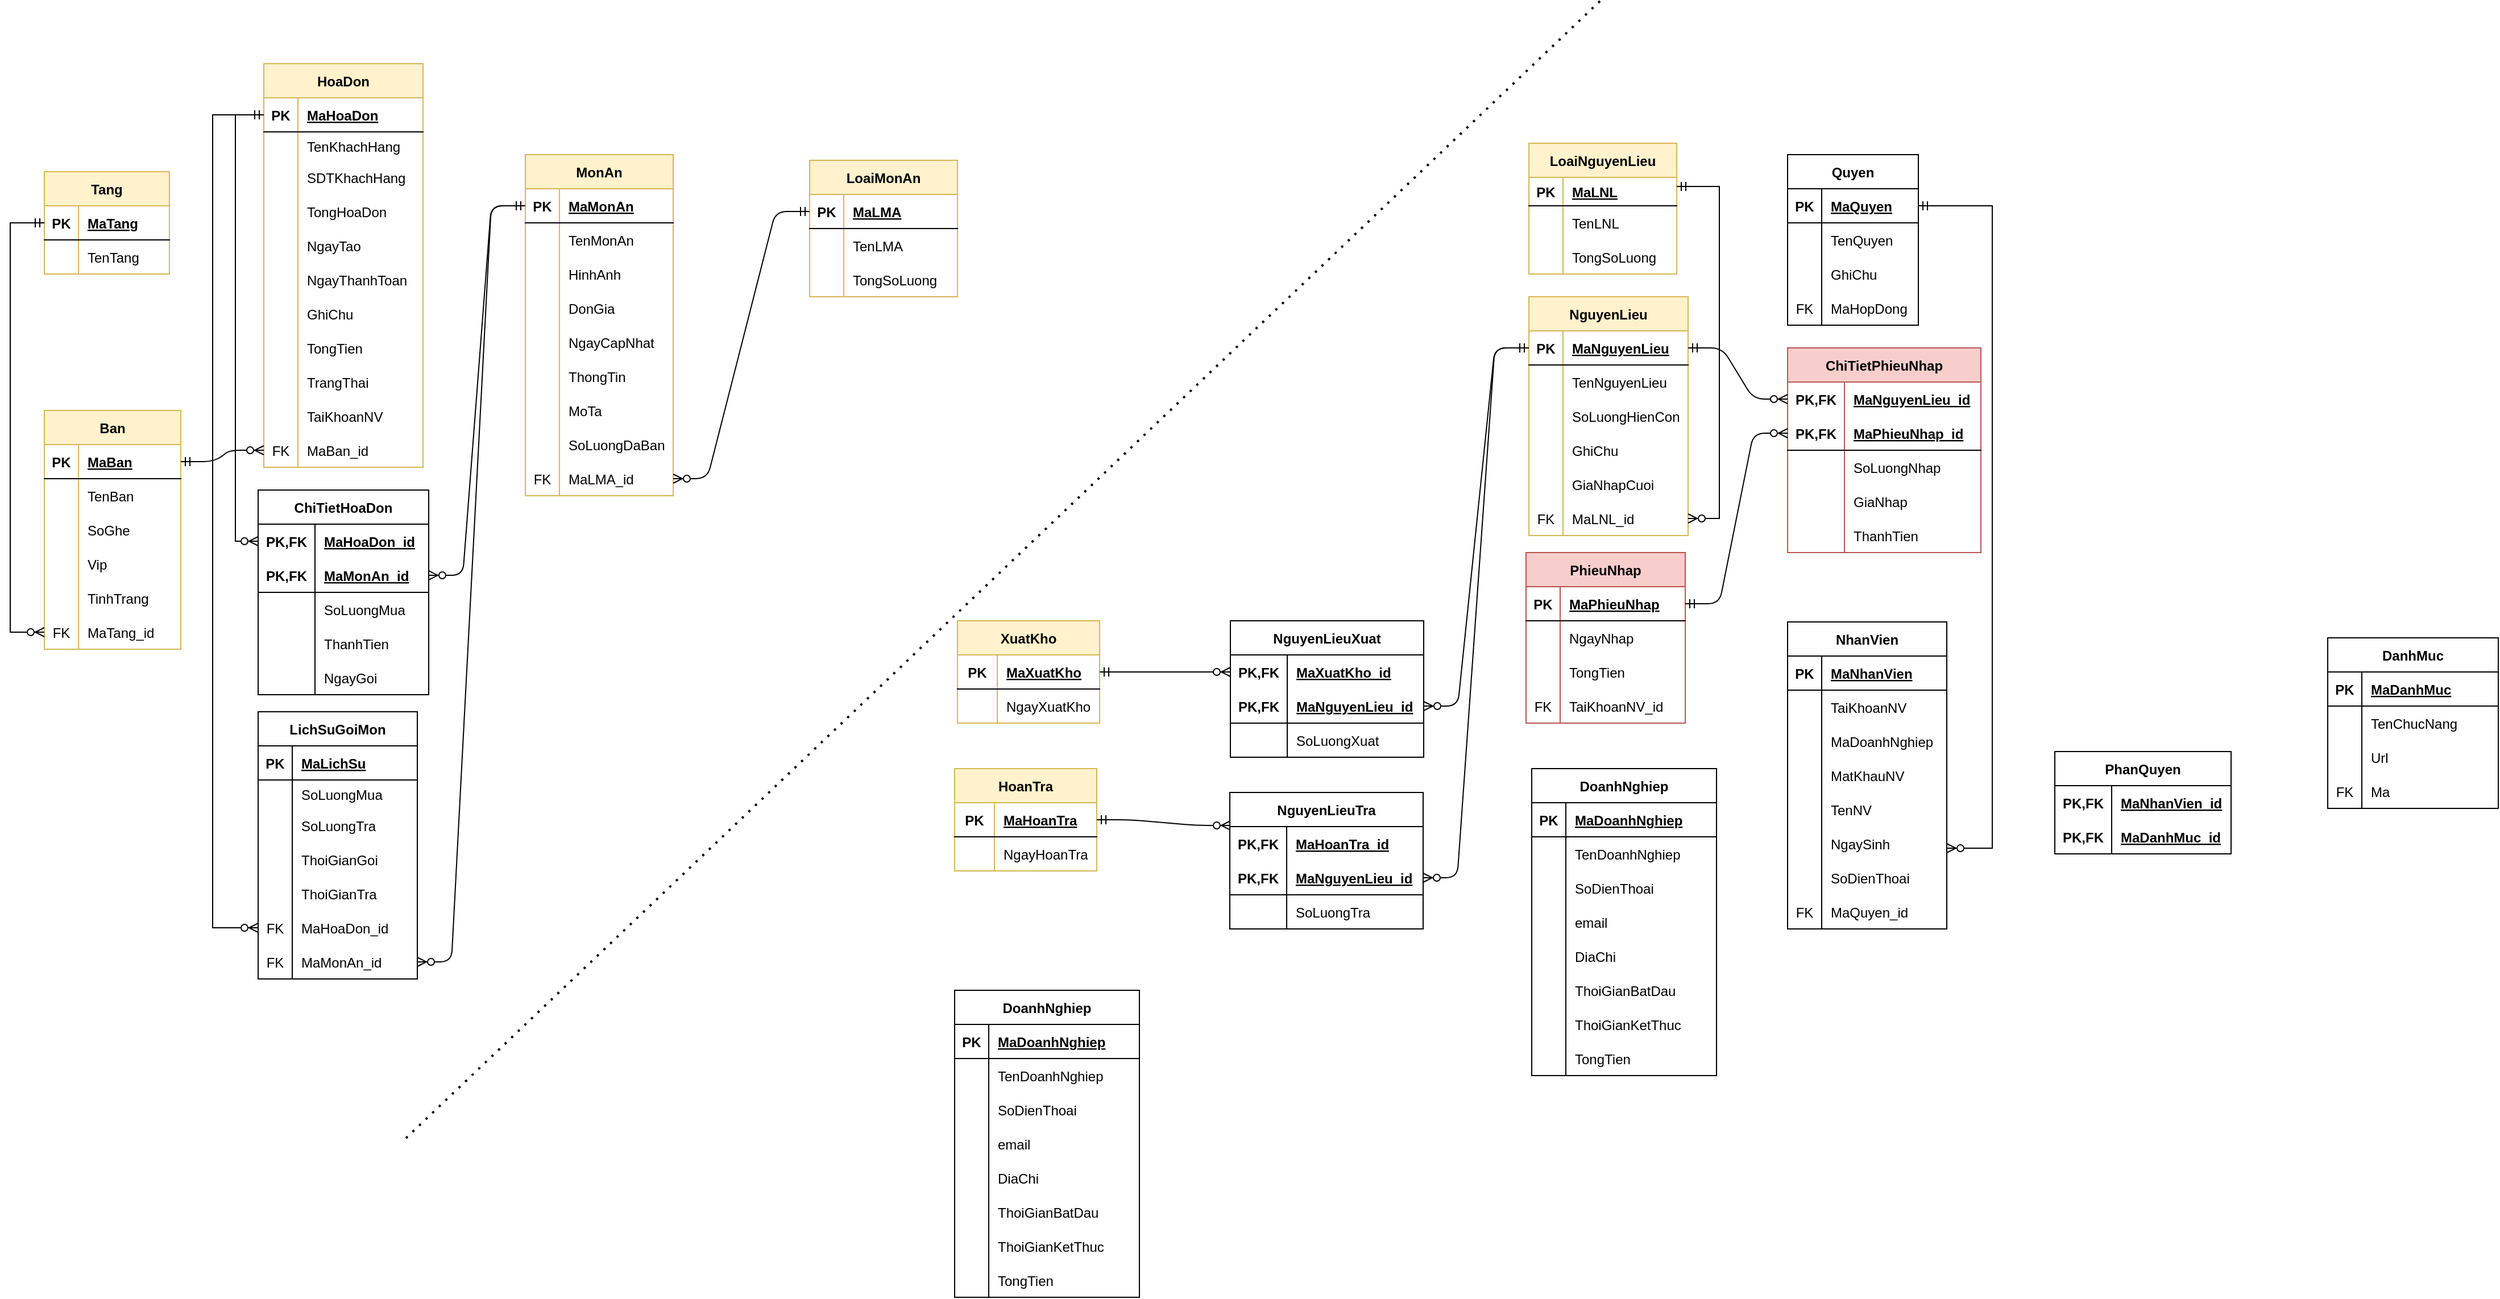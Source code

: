<mxfile version="22.1.2" type="device">
  <diagram id="spp2yL1Cb9wQj3sWhRAL" name="ERD">
    <mxGraphModel dx="1418" dy="820" grid="1" gridSize="10" guides="1" tooltips="1" connect="1" arrows="1" fold="1" page="1" pageScale="1" pageWidth="850" pageHeight="1100" math="0" shadow="0">
      <root>
        <mxCell id="0" />
        <mxCell id="1" parent="0" />
        <mxCell id="DjWrgDNObw2lk5pzrOi6-1" value="MonAn" style="shape=table;startSize=30;container=1;collapsible=1;childLayout=tableLayout;fixedRows=1;rowLines=0;fontStyle=1;align=center;resizeLast=1;fillColor=#fff2cc;strokeColor=#d6b656;" parent="1" vertex="1">
          <mxGeometry x="635" y="545" width="130" height="300" as="geometry" />
        </mxCell>
        <mxCell id="DjWrgDNObw2lk5pzrOi6-2" value="" style="shape=partialRectangle;collapsible=0;dropTarget=0;pointerEvents=0;fillColor=none;top=0;left=0;bottom=1;right=0;points=[[0,0.5],[1,0.5]];portConstraint=eastwest;" parent="DjWrgDNObw2lk5pzrOi6-1" vertex="1">
          <mxGeometry y="30" width="130" height="30" as="geometry" />
        </mxCell>
        <mxCell id="DjWrgDNObw2lk5pzrOi6-3" value="PK" style="shape=partialRectangle;connectable=0;fillColor=none;top=0;left=0;bottom=0;right=0;fontStyle=1;overflow=hidden;" parent="DjWrgDNObw2lk5pzrOi6-2" vertex="1">
          <mxGeometry width="30" height="30" as="geometry">
            <mxRectangle width="30" height="30" as="alternateBounds" />
          </mxGeometry>
        </mxCell>
        <mxCell id="DjWrgDNObw2lk5pzrOi6-4" value="MaMonAn" style="shape=partialRectangle;connectable=0;fillColor=none;top=0;left=0;bottom=0;right=0;align=left;spacingLeft=6;fontStyle=5;overflow=hidden;" parent="DjWrgDNObw2lk5pzrOi6-2" vertex="1">
          <mxGeometry x="30" width="100" height="30" as="geometry">
            <mxRectangle width="100" height="30" as="alternateBounds" />
          </mxGeometry>
        </mxCell>
        <mxCell id="DjWrgDNObw2lk5pzrOi6-5" value="" style="shape=partialRectangle;collapsible=0;dropTarget=0;pointerEvents=0;fillColor=none;top=0;left=0;bottom=0;right=0;points=[[0,0.5],[1,0.5]];portConstraint=eastwest;" parent="DjWrgDNObw2lk5pzrOi6-1" vertex="1">
          <mxGeometry y="60" width="130" height="30" as="geometry" />
        </mxCell>
        <mxCell id="DjWrgDNObw2lk5pzrOi6-6" value="" style="shape=partialRectangle;connectable=0;fillColor=none;top=0;left=0;bottom=0;right=0;editable=1;overflow=hidden;" parent="DjWrgDNObw2lk5pzrOi6-5" vertex="1">
          <mxGeometry width="30" height="30" as="geometry">
            <mxRectangle width="30" height="30" as="alternateBounds" />
          </mxGeometry>
        </mxCell>
        <mxCell id="DjWrgDNObw2lk5pzrOi6-7" value="TenMonAn" style="shape=partialRectangle;connectable=0;fillColor=none;top=0;left=0;bottom=0;right=0;align=left;spacingLeft=6;overflow=hidden;" parent="DjWrgDNObw2lk5pzrOi6-5" vertex="1">
          <mxGeometry x="30" width="100" height="30" as="geometry">
            <mxRectangle width="100" height="30" as="alternateBounds" />
          </mxGeometry>
        </mxCell>
        <mxCell id="DjWrgDNObw2lk5pzrOi6-8" value="" style="shape=partialRectangle;collapsible=0;dropTarget=0;pointerEvents=0;fillColor=none;top=0;left=0;bottom=0;right=0;points=[[0,0.5],[1,0.5]];portConstraint=eastwest;" parent="DjWrgDNObw2lk5pzrOi6-1" vertex="1">
          <mxGeometry y="90" width="130" height="30" as="geometry" />
        </mxCell>
        <mxCell id="DjWrgDNObw2lk5pzrOi6-9" value="" style="shape=partialRectangle;connectable=0;fillColor=none;top=0;left=0;bottom=0;right=0;editable=1;overflow=hidden;" parent="DjWrgDNObw2lk5pzrOi6-8" vertex="1">
          <mxGeometry width="30" height="30" as="geometry">
            <mxRectangle width="30" height="30" as="alternateBounds" />
          </mxGeometry>
        </mxCell>
        <mxCell id="DjWrgDNObw2lk5pzrOi6-10" value="HinhAnh" style="shape=partialRectangle;connectable=0;fillColor=none;top=0;left=0;bottom=0;right=0;align=left;spacingLeft=6;overflow=hidden;" parent="DjWrgDNObw2lk5pzrOi6-8" vertex="1">
          <mxGeometry x="30" width="100" height="30" as="geometry">
            <mxRectangle width="100" height="30" as="alternateBounds" />
          </mxGeometry>
        </mxCell>
        <mxCell id="DjWrgDNObw2lk5pzrOi6-11" value="" style="shape=partialRectangle;collapsible=0;dropTarget=0;pointerEvents=0;fillColor=none;top=0;left=0;bottom=0;right=0;points=[[0,0.5],[1,0.5]];portConstraint=eastwest;" parent="DjWrgDNObw2lk5pzrOi6-1" vertex="1">
          <mxGeometry y="120" width="130" height="30" as="geometry" />
        </mxCell>
        <mxCell id="DjWrgDNObw2lk5pzrOi6-12" value="" style="shape=partialRectangle;connectable=0;fillColor=none;top=0;left=0;bottom=0;right=0;editable=1;overflow=hidden;" parent="DjWrgDNObw2lk5pzrOi6-11" vertex="1">
          <mxGeometry width="30" height="30" as="geometry">
            <mxRectangle width="30" height="30" as="alternateBounds" />
          </mxGeometry>
        </mxCell>
        <mxCell id="DjWrgDNObw2lk5pzrOi6-13" value="DonGia" style="shape=partialRectangle;connectable=0;fillColor=none;top=0;left=0;bottom=0;right=0;align=left;spacingLeft=6;overflow=hidden;" parent="DjWrgDNObw2lk5pzrOi6-11" vertex="1">
          <mxGeometry x="30" width="100" height="30" as="geometry">
            <mxRectangle width="100" height="30" as="alternateBounds" />
          </mxGeometry>
        </mxCell>
        <mxCell id="DjWrgDNObw2lk5pzrOi6-14" value="" style="shape=partialRectangle;collapsible=0;dropTarget=0;pointerEvents=0;fillColor=none;top=0;left=0;bottom=0;right=0;points=[[0,0.5],[1,0.5]];portConstraint=eastwest;" parent="DjWrgDNObw2lk5pzrOi6-1" vertex="1">
          <mxGeometry y="150" width="130" height="30" as="geometry" />
        </mxCell>
        <mxCell id="DjWrgDNObw2lk5pzrOi6-15" value="" style="shape=partialRectangle;connectable=0;fillColor=none;top=0;left=0;bottom=0;right=0;editable=1;overflow=hidden;" parent="DjWrgDNObw2lk5pzrOi6-14" vertex="1">
          <mxGeometry width="30" height="30" as="geometry">
            <mxRectangle width="30" height="30" as="alternateBounds" />
          </mxGeometry>
        </mxCell>
        <mxCell id="DjWrgDNObw2lk5pzrOi6-16" value="NgayCapNhat" style="shape=partialRectangle;connectable=0;fillColor=none;top=0;left=0;bottom=0;right=0;align=left;spacingLeft=6;overflow=hidden;" parent="DjWrgDNObw2lk5pzrOi6-14" vertex="1">
          <mxGeometry x="30" width="100" height="30" as="geometry">
            <mxRectangle width="100" height="30" as="alternateBounds" />
          </mxGeometry>
        </mxCell>
        <mxCell id="DjWrgDNObw2lk5pzrOi6-17" value="" style="shape=partialRectangle;collapsible=0;dropTarget=0;pointerEvents=0;fillColor=none;top=0;left=0;bottom=0;right=0;points=[[0,0.5],[1,0.5]];portConstraint=eastwest;" parent="DjWrgDNObw2lk5pzrOi6-1" vertex="1">
          <mxGeometry y="180" width="130" height="30" as="geometry" />
        </mxCell>
        <mxCell id="DjWrgDNObw2lk5pzrOi6-18" value="" style="shape=partialRectangle;connectable=0;fillColor=none;top=0;left=0;bottom=0;right=0;editable=1;overflow=hidden;" parent="DjWrgDNObw2lk5pzrOi6-17" vertex="1">
          <mxGeometry width="30" height="30" as="geometry">
            <mxRectangle width="30" height="30" as="alternateBounds" />
          </mxGeometry>
        </mxCell>
        <mxCell id="DjWrgDNObw2lk5pzrOi6-19" value="ThongTin" style="shape=partialRectangle;connectable=0;fillColor=none;top=0;left=0;bottom=0;right=0;align=left;spacingLeft=6;overflow=hidden;" parent="DjWrgDNObw2lk5pzrOi6-17" vertex="1">
          <mxGeometry x="30" width="100" height="30" as="geometry">
            <mxRectangle width="100" height="30" as="alternateBounds" />
          </mxGeometry>
        </mxCell>
        <mxCell id="DjWrgDNObw2lk5pzrOi6-20" value="" style="shape=partialRectangle;collapsible=0;dropTarget=0;pointerEvents=0;fillColor=none;top=0;left=0;bottom=0;right=0;points=[[0,0.5],[1,0.5]];portConstraint=eastwest;" parent="DjWrgDNObw2lk5pzrOi6-1" vertex="1">
          <mxGeometry y="210" width="130" height="30" as="geometry" />
        </mxCell>
        <mxCell id="DjWrgDNObw2lk5pzrOi6-21" value="" style="shape=partialRectangle;connectable=0;fillColor=none;top=0;left=0;bottom=0;right=0;editable=1;overflow=hidden;" parent="DjWrgDNObw2lk5pzrOi6-20" vertex="1">
          <mxGeometry width="30" height="30" as="geometry">
            <mxRectangle width="30" height="30" as="alternateBounds" />
          </mxGeometry>
        </mxCell>
        <mxCell id="DjWrgDNObw2lk5pzrOi6-22" value="MoTa" style="shape=partialRectangle;connectable=0;fillColor=none;top=0;left=0;bottom=0;right=0;align=left;spacingLeft=6;overflow=hidden;" parent="DjWrgDNObw2lk5pzrOi6-20" vertex="1">
          <mxGeometry x="30" width="100" height="30" as="geometry">
            <mxRectangle width="100" height="30" as="alternateBounds" />
          </mxGeometry>
        </mxCell>
        <mxCell id="DjWrgDNObw2lk5pzrOi6-23" value="" style="shape=partialRectangle;collapsible=0;dropTarget=0;pointerEvents=0;fillColor=none;top=0;left=0;bottom=0;right=0;points=[[0,0.5],[1,0.5]];portConstraint=eastwest;" parent="DjWrgDNObw2lk5pzrOi6-1" vertex="1">
          <mxGeometry y="240" width="130" height="30" as="geometry" />
        </mxCell>
        <mxCell id="DjWrgDNObw2lk5pzrOi6-24" value="" style="shape=partialRectangle;connectable=0;fillColor=none;top=0;left=0;bottom=0;right=0;editable=1;overflow=hidden;" parent="DjWrgDNObw2lk5pzrOi6-23" vertex="1">
          <mxGeometry width="30" height="30" as="geometry">
            <mxRectangle width="30" height="30" as="alternateBounds" />
          </mxGeometry>
        </mxCell>
        <mxCell id="DjWrgDNObw2lk5pzrOi6-25" value="SoLuongDaBan" style="shape=partialRectangle;connectable=0;fillColor=none;top=0;left=0;bottom=0;right=0;align=left;spacingLeft=6;overflow=hidden;" parent="DjWrgDNObw2lk5pzrOi6-23" vertex="1">
          <mxGeometry x="30" width="100" height="30" as="geometry">
            <mxRectangle width="100" height="30" as="alternateBounds" />
          </mxGeometry>
        </mxCell>
        <mxCell id="DjWrgDNObw2lk5pzrOi6-29" value="" style="shape=partialRectangle;collapsible=0;dropTarget=0;pointerEvents=0;fillColor=none;top=0;left=0;bottom=0;right=0;points=[[0,0.5],[1,0.5]];portConstraint=eastwest;" parent="DjWrgDNObw2lk5pzrOi6-1" vertex="1">
          <mxGeometry y="270" width="130" height="30" as="geometry" />
        </mxCell>
        <mxCell id="DjWrgDNObw2lk5pzrOi6-30" value="FK" style="shape=partialRectangle;connectable=0;fillColor=none;top=0;left=0;bottom=0;right=0;editable=1;overflow=hidden;" parent="DjWrgDNObw2lk5pzrOi6-29" vertex="1">
          <mxGeometry width="30" height="30" as="geometry">
            <mxRectangle width="30" height="30" as="alternateBounds" />
          </mxGeometry>
        </mxCell>
        <mxCell id="DjWrgDNObw2lk5pzrOi6-31" value="MaLMA_id" style="shape=partialRectangle;connectable=0;fillColor=none;top=0;left=0;bottom=0;right=0;align=left;spacingLeft=6;overflow=hidden;" parent="DjWrgDNObw2lk5pzrOi6-29" vertex="1">
          <mxGeometry x="30" width="100" height="30" as="geometry">
            <mxRectangle width="100" height="30" as="alternateBounds" />
          </mxGeometry>
        </mxCell>
        <mxCell id="DjWrgDNObw2lk5pzrOi6-32" value="LoaiMonAn" style="shape=table;startSize=30;container=1;collapsible=1;childLayout=tableLayout;fixedRows=1;rowLines=0;fontStyle=1;align=center;resizeLast=1;fillColor=#fff2cc;strokeColor=#d6b656;" parent="1" vertex="1">
          <mxGeometry x="885" y="550" width="130" height="120" as="geometry" />
        </mxCell>
        <mxCell id="DjWrgDNObw2lk5pzrOi6-33" value="" style="shape=partialRectangle;collapsible=0;dropTarget=0;pointerEvents=0;fillColor=none;top=0;left=0;bottom=1;right=0;points=[[0,0.5],[1,0.5]];portConstraint=eastwest;" parent="DjWrgDNObw2lk5pzrOi6-32" vertex="1">
          <mxGeometry y="30" width="130" height="30" as="geometry" />
        </mxCell>
        <mxCell id="DjWrgDNObw2lk5pzrOi6-34" value="PK" style="shape=partialRectangle;connectable=0;fillColor=none;top=0;left=0;bottom=0;right=0;fontStyle=1;overflow=hidden;" parent="DjWrgDNObw2lk5pzrOi6-33" vertex="1">
          <mxGeometry width="30" height="30" as="geometry">
            <mxRectangle width="30" height="30" as="alternateBounds" />
          </mxGeometry>
        </mxCell>
        <mxCell id="DjWrgDNObw2lk5pzrOi6-35" value="MaLMA" style="shape=partialRectangle;connectable=0;fillColor=none;top=0;left=0;bottom=0;right=0;align=left;spacingLeft=6;fontStyle=5;overflow=hidden;" parent="DjWrgDNObw2lk5pzrOi6-33" vertex="1">
          <mxGeometry x="30" width="100" height="30" as="geometry">
            <mxRectangle width="100" height="30" as="alternateBounds" />
          </mxGeometry>
        </mxCell>
        <mxCell id="DjWrgDNObw2lk5pzrOi6-36" value="" style="shape=partialRectangle;collapsible=0;dropTarget=0;pointerEvents=0;fillColor=none;top=0;left=0;bottom=0;right=0;points=[[0,0.5],[1,0.5]];portConstraint=eastwest;" parent="DjWrgDNObw2lk5pzrOi6-32" vertex="1">
          <mxGeometry y="60" width="130" height="30" as="geometry" />
        </mxCell>
        <mxCell id="DjWrgDNObw2lk5pzrOi6-37" value="" style="shape=partialRectangle;connectable=0;fillColor=none;top=0;left=0;bottom=0;right=0;editable=1;overflow=hidden;" parent="DjWrgDNObw2lk5pzrOi6-36" vertex="1">
          <mxGeometry width="30" height="30" as="geometry">
            <mxRectangle width="30" height="30" as="alternateBounds" />
          </mxGeometry>
        </mxCell>
        <mxCell id="DjWrgDNObw2lk5pzrOi6-38" value="TenLMA" style="shape=partialRectangle;connectable=0;fillColor=none;top=0;left=0;bottom=0;right=0;align=left;spacingLeft=6;overflow=hidden;" parent="DjWrgDNObw2lk5pzrOi6-36" vertex="1">
          <mxGeometry x="30" width="100" height="30" as="geometry">
            <mxRectangle width="100" height="30" as="alternateBounds" />
          </mxGeometry>
        </mxCell>
        <mxCell id="DjWrgDNObw2lk5pzrOi6-39" value="" style="shape=partialRectangle;collapsible=0;dropTarget=0;pointerEvents=0;fillColor=none;top=0;left=0;bottom=0;right=0;points=[[0,0.5],[1,0.5]];portConstraint=eastwest;" parent="DjWrgDNObw2lk5pzrOi6-32" vertex="1">
          <mxGeometry y="90" width="130" height="30" as="geometry" />
        </mxCell>
        <mxCell id="DjWrgDNObw2lk5pzrOi6-40" value="" style="shape=partialRectangle;connectable=0;fillColor=none;top=0;left=0;bottom=0;right=0;editable=1;overflow=hidden;" parent="DjWrgDNObw2lk5pzrOi6-39" vertex="1">
          <mxGeometry width="30" height="30" as="geometry">
            <mxRectangle width="30" height="30" as="alternateBounds" />
          </mxGeometry>
        </mxCell>
        <mxCell id="DjWrgDNObw2lk5pzrOi6-41" value="TongSoLuong" style="shape=partialRectangle;connectable=0;fillColor=none;top=0;left=0;bottom=0;right=0;align=left;spacingLeft=6;overflow=hidden;" parent="DjWrgDNObw2lk5pzrOi6-39" vertex="1">
          <mxGeometry x="30" width="100" height="30" as="geometry">
            <mxRectangle width="100" height="30" as="alternateBounds" />
          </mxGeometry>
        </mxCell>
        <mxCell id="DjWrgDNObw2lk5pzrOi6-49" value="Ban" style="shape=table;startSize=30;container=1;collapsible=1;childLayout=tableLayout;fixedRows=1;rowLines=0;fontStyle=1;align=center;resizeLast=1;fillColor=#fff2cc;strokeColor=#d6b656;" parent="1" vertex="1">
          <mxGeometry x="212" y="770" width="120" height="210" as="geometry" />
        </mxCell>
        <mxCell id="DjWrgDNObw2lk5pzrOi6-50" value="" style="shape=partialRectangle;collapsible=0;dropTarget=0;pointerEvents=0;fillColor=none;top=0;left=0;bottom=1;right=0;points=[[0,0.5],[1,0.5]];portConstraint=eastwest;" parent="DjWrgDNObw2lk5pzrOi6-49" vertex="1">
          <mxGeometry y="30" width="120" height="30" as="geometry" />
        </mxCell>
        <mxCell id="DjWrgDNObw2lk5pzrOi6-51" value="PK" style="shape=partialRectangle;connectable=0;fillColor=none;top=0;left=0;bottom=0;right=0;fontStyle=1;overflow=hidden;" parent="DjWrgDNObw2lk5pzrOi6-50" vertex="1">
          <mxGeometry width="30" height="30" as="geometry">
            <mxRectangle width="30" height="30" as="alternateBounds" />
          </mxGeometry>
        </mxCell>
        <mxCell id="DjWrgDNObw2lk5pzrOi6-52" value="MaBan" style="shape=partialRectangle;connectable=0;fillColor=none;top=0;left=0;bottom=0;right=0;align=left;spacingLeft=6;fontStyle=5;overflow=hidden;" parent="DjWrgDNObw2lk5pzrOi6-50" vertex="1">
          <mxGeometry x="30" width="90" height="30" as="geometry">
            <mxRectangle width="90" height="30" as="alternateBounds" />
          </mxGeometry>
        </mxCell>
        <mxCell id="DjWrgDNObw2lk5pzrOi6-53" value="" style="shape=partialRectangle;collapsible=0;dropTarget=0;pointerEvents=0;fillColor=none;top=0;left=0;bottom=0;right=0;points=[[0,0.5],[1,0.5]];portConstraint=eastwest;" parent="DjWrgDNObw2lk5pzrOi6-49" vertex="1">
          <mxGeometry y="60" width="120" height="30" as="geometry" />
        </mxCell>
        <mxCell id="DjWrgDNObw2lk5pzrOi6-54" value="" style="shape=partialRectangle;connectable=0;fillColor=none;top=0;left=0;bottom=0;right=0;editable=1;overflow=hidden;" parent="DjWrgDNObw2lk5pzrOi6-53" vertex="1">
          <mxGeometry width="30" height="30" as="geometry">
            <mxRectangle width="30" height="30" as="alternateBounds" />
          </mxGeometry>
        </mxCell>
        <mxCell id="DjWrgDNObw2lk5pzrOi6-55" value="TenBan" style="shape=partialRectangle;connectable=0;fillColor=none;top=0;left=0;bottom=0;right=0;align=left;spacingLeft=6;overflow=hidden;" parent="DjWrgDNObw2lk5pzrOi6-53" vertex="1">
          <mxGeometry x="30" width="90" height="30" as="geometry">
            <mxRectangle width="90" height="30" as="alternateBounds" />
          </mxGeometry>
        </mxCell>
        <mxCell id="DjWrgDNObw2lk5pzrOi6-56" value="" style="shape=partialRectangle;collapsible=0;dropTarget=0;pointerEvents=0;fillColor=none;top=0;left=0;bottom=0;right=0;points=[[0,0.5],[1,0.5]];portConstraint=eastwest;" parent="DjWrgDNObw2lk5pzrOi6-49" vertex="1">
          <mxGeometry y="90" width="120" height="30" as="geometry" />
        </mxCell>
        <mxCell id="DjWrgDNObw2lk5pzrOi6-57" value="" style="shape=partialRectangle;connectable=0;fillColor=none;top=0;left=0;bottom=0;right=0;editable=1;overflow=hidden;" parent="DjWrgDNObw2lk5pzrOi6-56" vertex="1">
          <mxGeometry width="30" height="30" as="geometry">
            <mxRectangle width="30" height="30" as="alternateBounds" />
          </mxGeometry>
        </mxCell>
        <mxCell id="DjWrgDNObw2lk5pzrOi6-58" value="SoGhe" style="shape=partialRectangle;connectable=0;fillColor=none;top=0;left=0;bottom=0;right=0;align=left;spacingLeft=6;overflow=hidden;" parent="DjWrgDNObw2lk5pzrOi6-56" vertex="1">
          <mxGeometry x="30" width="90" height="30" as="geometry">
            <mxRectangle width="90" height="30" as="alternateBounds" />
          </mxGeometry>
        </mxCell>
        <mxCell id="DjWrgDNObw2lk5pzrOi6-59" value="" style="shape=partialRectangle;collapsible=0;dropTarget=0;pointerEvents=0;fillColor=none;top=0;left=0;bottom=0;right=0;points=[[0,0.5],[1,0.5]];portConstraint=eastwest;" parent="DjWrgDNObw2lk5pzrOi6-49" vertex="1">
          <mxGeometry y="120" width="120" height="30" as="geometry" />
        </mxCell>
        <mxCell id="DjWrgDNObw2lk5pzrOi6-60" value="" style="shape=partialRectangle;connectable=0;fillColor=none;top=0;left=0;bottom=0;right=0;editable=1;overflow=hidden;" parent="DjWrgDNObw2lk5pzrOi6-59" vertex="1">
          <mxGeometry width="30" height="30" as="geometry">
            <mxRectangle width="30" height="30" as="alternateBounds" />
          </mxGeometry>
        </mxCell>
        <mxCell id="DjWrgDNObw2lk5pzrOi6-61" value="Vip" style="shape=partialRectangle;connectable=0;fillColor=none;top=0;left=0;bottom=0;right=0;align=left;spacingLeft=6;overflow=hidden;" parent="DjWrgDNObw2lk5pzrOi6-59" vertex="1">
          <mxGeometry x="30" width="90" height="30" as="geometry">
            <mxRectangle width="90" height="30" as="alternateBounds" />
          </mxGeometry>
        </mxCell>
        <mxCell id="DjWrgDNObw2lk5pzrOi6-62" value="" style="shape=partialRectangle;collapsible=0;dropTarget=0;pointerEvents=0;fillColor=none;top=0;left=0;bottom=0;right=0;points=[[0,0.5],[1,0.5]];portConstraint=eastwest;" parent="DjWrgDNObw2lk5pzrOi6-49" vertex="1">
          <mxGeometry y="150" width="120" height="30" as="geometry" />
        </mxCell>
        <mxCell id="DjWrgDNObw2lk5pzrOi6-63" value="" style="shape=partialRectangle;connectable=0;fillColor=none;top=0;left=0;bottom=0;right=0;editable=1;overflow=hidden;" parent="DjWrgDNObw2lk5pzrOi6-62" vertex="1">
          <mxGeometry width="30" height="30" as="geometry">
            <mxRectangle width="30" height="30" as="alternateBounds" />
          </mxGeometry>
        </mxCell>
        <mxCell id="DjWrgDNObw2lk5pzrOi6-64" value="TinhTrang" style="shape=partialRectangle;connectable=0;fillColor=none;top=0;left=0;bottom=0;right=0;align=left;spacingLeft=6;overflow=hidden;" parent="DjWrgDNObw2lk5pzrOi6-62" vertex="1">
          <mxGeometry x="30" width="90" height="30" as="geometry">
            <mxRectangle width="90" height="30" as="alternateBounds" />
          </mxGeometry>
        </mxCell>
        <mxCell id="DjWrgDNObw2lk5pzrOi6-65" value="" style="shape=partialRectangle;collapsible=0;dropTarget=0;pointerEvents=0;fillColor=none;top=0;left=0;bottom=0;right=0;points=[[0,0.5],[1,0.5]];portConstraint=eastwest;" parent="DjWrgDNObw2lk5pzrOi6-49" vertex="1">
          <mxGeometry y="180" width="120" height="30" as="geometry" />
        </mxCell>
        <mxCell id="DjWrgDNObw2lk5pzrOi6-66" value="FK" style="shape=partialRectangle;connectable=0;fillColor=none;top=0;left=0;bottom=0;right=0;editable=1;overflow=hidden;" parent="DjWrgDNObw2lk5pzrOi6-65" vertex="1">
          <mxGeometry width="30" height="30" as="geometry">
            <mxRectangle width="30" height="30" as="alternateBounds" />
          </mxGeometry>
        </mxCell>
        <mxCell id="DjWrgDNObw2lk5pzrOi6-67" value="MaTang_id" style="shape=partialRectangle;connectable=0;fillColor=none;top=0;left=0;bottom=0;right=0;align=left;spacingLeft=6;overflow=hidden;" parent="DjWrgDNObw2lk5pzrOi6-65" vertex="1">
          <mxGeometry x="30" width="90" height="30" as="geometry">
            <mxRectangle width="90" height="30" as="alternateBounds" />
          </mxGeometry>
        </mxCell>
        <mxCell id="DjWrgDNObw2lk5pzrOi6-68" value="HoaDon" style="shape=table;startSize=30;container=1;collapsible=1;childLayout=tableLayout;fixedRows=1;rowLines=0;fontStyle=1;align=center;resizeLast=1;fillColor=#fff2cc;strokeColor=#d6b656;" parent="1" vertex="1">
          <mxGeometry x="405" y="465" width="140" height="355" as="geometry" />
        </mxCell>
        <mxCell id="DjWrgDNObw2lk5pzrOi6-69" value="" style="shape=partialRectangle;collapsible=0;dropTarget=0;pointerEvents=0;fillColor=none;top=0;left=0;bottom=1;right=0;points=[[0,0.5],[1,0.5]];portConstraint=eastwest;" parent="DjWrgDNObw2lk5pzrOi6-68" vertex="1">
          <mxGeometry y="30" width="140" height="30" as="geometry" />
        </mxCell>
        <mxCell id="DjWrgDNObw2lk5pzrOi6-70" value="PK" style="shape=partialRectangle;connectable=0;fillColor=none;top=0;left=0;bottom=0;right=0;fontStyle=1;overflow=hidden;" parent="DjWrgDNObw2lk5pzrOi6-69" vertex="1">
          <mxGeometry width="30" height="30" as="geometry">
            <mxRectangle width="30" height="30" as="alternateBounds" />
          </mxGeometry>
        </mxCell>
        <mxCell id="DjWrgDNObw2lk5pzrOi6-71" value="MaHoaDon" style="shape=partialRectangle;connectable=0;fillColor=none;top=0;left=0;bottom=0;right=0;align=left;spacingLeft=6;fontStyle=5;overflow=hidden;" parent="DjWrgDNObw2lk5pzrOi6-69" vertex="1">
          <mxGeometry x="30" width="110" height="30" as="geometry">
            <mxRectangle width="110" height="30" as="alternateBounds" />
          </mxGeometry>
        </mxCell>
        <mxCell id="DjWrgDNObw2lk5pzrOi6-72" value="" style="shape=partialRectangle;collapsible=0;dropTarget=0;pointerEvents=0;fillColor=none;top=0;left=0;bottom=0;right=0;points=[[0,0.5],[1,0.5]];portConstraint=eastwest;" parent="DjWrgDNObw2lk5pzrOi6-68" vertex="1">
          <mxGeometry y="60" width="140" height="25" as="geometry" />
        </mxCell>
        <mxCell id="DjWrgDNObw2lk5pzrOi6-73" value="" style="shape=partialRectangle;connectable=0;fillColor=none;top=0;left=0;bottom=0;right=0;editable=1;overflow=hidden;" parent="DjWrgDNObw2lk5pzrOi6-72" vertex="1">
          <mxGeometry width="30" height="25" as="geometry">
            <mxRectangle width="30" height="25" as="alternateBounds" />
          </mxGeometry>
        </mxCell>
        <mxCell id="DjWrgDNObw2lk5pzrOi6-74" value="TenKhachHang" style="shape=partialRectangle;connectable=0;fillColor=none;top=0;left=0;bottom=0;right=0;align=left;spacingLeft=6;overflow=hidden;" parent="DjWrgDNObw2lk5pzrOi6-72" vertex="1">
          <mxGeometry x="30" width="110" height="25" as="geometry">
            <mxRectangle width="110" height="25" as="alternateBounds" />
          </mxGeometry>
        </mxCell>
        <mxCell id="DjWrgDNObw2lk5pzrOi6-75" value="" style="shape=partialRectangle;collapsible=0;dropTarget=0;pointerEvents=0;fillColor=none;top=0;left=0;bottom=0;right=0;points=[[0,0.5],[1,0.5]];portConstraint=eastwest;" parent="DjWrgDNObw2lk5pzrOi6-68" vertex="1">
          <mxGeometry y="85" width="140" height="30" as="geometry" />
        </mxCell>
        <mxCell id="DjWrgDNObw2lk5pzrOi6-76" value="" style="shape=partialRectangle;connectable=0;fillColor=none;top=0;left=0;bottom=0;right=0;editable=1;overflow=hidden;" parent="DjWrgDNObw2lk5pzrOi6-75" vertex="1">
          <mxGeometry width="30" height="30" as="geometry">
            <mxRectangle width="30" height="30" as="alternateBounds" />
          </mxGeometry>
        </mxCell>
        <mxCell id="DjWrgDNObw2lk5pzrOi6-77" value="SDTKhachHang" style="shape=partialRectangle;connectable=0;fillColor=none;top=0;left=0;bottom=0;right=0;align=left;spacingLeft=6;overflow=hidden;" parent="DjWrgDNObw2lk5pzrOi6-75" vertex="1">
          <mxGeometry x="30" width="110" height="30" as="geometry">
            <mxRectangle width="110" height="30" as="alternateBounds" />
          </mxGeometry>
        </mxCell>
        <mxCell id="DjWrgDNObw2lk5pzrOi6-78" value="" style="shape=partialRectangle;collapsible=0;dropTarget=0;pointerEvents=0;fillColor=none;top=0;left=0;bottom=0;right=0;points=[[0,0.5],[1,0.5]];portConstraint=eastwest;" parent="DjWrgDNObw2lk5pzrOi6-68" vertex="1">
          <mxGeometry y="115" width="140" height="30" as="geometry" />
        </mxCell>
        <mxCell id="DjWrgDNObw2lk5pzrOi6-79" value="" style="shape=partialRectangle;connectable=0;fillColor=none;top=0;left=0;bottom=0;right=0;editable=1;overflow=hidden;" parent="DjWrgDNObw2lk5pzrOi6-78" vertex="1">
          <mxGeometry width="30" height="30" as="geometry">
            <mxRectangle width="30" height="30" as="alternateBounds" />
          </mxGeometry>
        </mxCell>
        <mxCell id="DjWrgDNObw2lk5pzrOi6-80" value="TongHoaDon" style="shape=partialRectangle;connectable=0;fillColor=none;top=0;left=0;bottom=0;right=0;align=left;spacingLeft=6;overflow=hidden;" parent="DjWrgDNObw2lk5pzrOi6-78" vertex="1">
          <mxGeometry x="30" width="110" height="30" as="geometry">
            <mxRectangle width="110" height="30" as="alternateBounds" />
          </mxGeometry>
        </mxCell>
        <mxCell id="DjWrgDNObw2lk5pzrOi6-81" value="" style="shape=partialRectangle;collapsible=0;dropTarget=0;pointerEvents=0;fillColor=none;top=0;left=0;bottom=0;right=0;points=[[0,0.5],[1,0.5]];portConstraint=eastwest;" parent="DjWrgDNObw2lk5pzrOi6-68" vertex="1">
          <mxGeometry y="145" width="140" height="30" as="geometry" />
        </mxCell>
        <mxCell id="DjWrgDNObw2lk5pzrOi6-82" value="" style="shape=partialRectangle;connectable=0;fillColor=none;top=0;left=0;bottom=0;right=0;editable=1;overflow=hidden;" parent="DjWrgDNObw2lk5pzrOi6-81" vertex="1">
          <mxGeometry width="30" height="30" as="geometry">
            <mxRectangle width="30" height="30" as="alternateBounds" />
          </mxGeometry>
        </mxCell>
        <mxCell id="DjWrgDNObw2lk5pzrOi6-83" value="NgayTao" style="shape=partialRectangle;connectable=0;fillColor=none;top=0;left=0;bottom=0;right=0;align=left;spacingLeft=6;overflow=hidden;" parent="DjWrgDNObw2lk5pzrOi6-81" vertex="1">
          <mxGeometry x="30" width="110" height="30" as="geometry">
            <mxRectangle width="110" height="30" as="alternateBounds" />
          </mxGeometry>
        </mxCell>
        <mxCell id="DjWrgDNObw2lk5pzrOi6-84" value="" style="shape=partialRectangle;collapsible=0;dropTarget=0;pointerEvents=0;fillColor=none;top=0;left=0;bottom=0;right=0;points=[[0,0.5],[1,0.5]];portConstraint=eastwest;" parent="DjWrgDNObw2lk5pzrOi6-68" vertex="1">
          <mxGeometry y="175" width="140" height="30" as="geometry" />
        </mxCell>
        <mxCell id="DjWrgDNObw2lk5pzrOi6-85" value="" style="shape=partialRectangle;connectable=0;fillColor=none;top=0;left=0;bottom=0;right=0;editable=1;overflow=hidden;" parent="DjWrgDNObw2lk5pzrOi6-84" vertex="1">
          <mxGeometry width="30" height="30" as="geometry">
            <mxRectangle width="30" height="30" as="alternateBounds" />
          </mxGeometry>
        </mxCell>
        <mxCell id="DjWrgDNObw2lk5pzrOi6-86" value="NgayThanhToan" style="shape=partialRectangle;connectable=0;fillColor=none;top=0;left=0;bottom=0;right=0;align=left;spacingLeft=6;overflow=hidden;" parent="DjWrgDNObw2lk5pzrOi6-84" vertex="1">
          <mxGeometry x="30" width="110" height="30" as="geometry">
            <mxRectangle width="110" height="30" as="alternateBounds" />
          </mxGeometry>
        </mxCell>
        <mxCell id="DjWrgDNObw2lk5pzrOi6-87" value="" style="shape=partialRectangle;collapsible=0;dropTarget=0;pointerEvents=0;fillColor=none;top=0;left=0;bottom=0;right=0;points=[[0,0.5],[1,0.5]];portConstraint=eastwest;" parent="DjWrgDNObw2lk5pzrOi6-68" vertex="1">
          <mxGeometry y="205" width="140" height="30" as="geometry" />
        </mxCell>
        <mxCell id="DjWrgDNObw2lk5pzrOi6-88" value="" style="shape=partialRectangle;connectable=0;fillColor=none;top=0;left=0;bottom=0;right=0;editable=1;overflow=hidden;" parent="DjWrgDNObw2lk5pzrOi6-87" vertex="1">
          <mxGeometry width="30" height="30" as="geometry">
            <mxRectangle width="30" height="30" as="alternateBounds" />
          </mxGeometry>
        </mxCell>
        <mxCell id="DjWrgDNObw2lk5pzrOi6-89" value="GhiChu" style="shape=partialRectangle;connectable=0;fillColor=none;top=0;left=0;bottom=0;right=0;align=left;spacingLeft=6;overflow=hidden;" parent="DjWrgDNObw2lk5pzrOi6-87" vertex="1">
          <mxGeometry x="30" width="110" height="30" as="geometry">
            <mxRectangle width="110" height="30" as="alternateBounds" />
          </mxGeometry>
        </mxCell>
        <mxCell id="DjWrgDNObw2lk5pzrOi6-90" value="" style="shape=partialRectangle;collapsible=0;dropTarget=0;pointerEvents=0;fillColor=none;top=0;left=0;bottom=0;right=0;points=[[0,0.5],[1,0.5]];portConstraint=eastwest;" parent="DjWrgDNObw2lk5pzrOi6-68" vertex="1">
          <mxGeometry y="235" width="140" height="30" as="geometry" />
        </mxCell>
        <mxCell id="DjWrgDNObw2lk5pzrOi6-91" value="" style="shape=partialRectangle;connectable=0;fillColor=none;top=0;left=0;bottom=0;right=0;editable=1;overflow=hidden;" parent="DjWrgDNObw2lk5pzrOi6-90" vertex="1">
          <mxGeometry width="30" height="30" as="geometry">
            <mxRectangle width="30" height="30" as="alternateBounds" />
          </mxGeometry>
        </mxCell>
        <mxCell id="DjWrgDNObw2lk5pzrOi6-92" value="TongTien" style="shape=partialRectangle;connectable=0;fillColor=none;top=0;left=0;bottom=0;right=0;align=left;spacingLeft=6;overflow=hidden;" parent="DjWrgDNObw2lk5pzrOi6-90" vertex="1">
          <mxGeometry x="30" width="110" height="30" as="geometry">
            <mxRectangle width="110" height="30" as="alternateBounds" />
          </mxGeometry>
        </mxCell>
        <mxCell id="DjWrgDNObw2lk5pzrOi6-93" value="" style="shape=partialRectangle;collapsible=0;dropTarget=0;pointerEvents=0;fillColor=none;top=0;left=0;bottom=0;right=0;points=[[0,0.5],[1,0.5]];portConstraint=eastwest;" parent="DjWrgDNObw2lk5pzrOi6-68" vertex="1">
          <mxGeometry y="265" width="140" height="30" as="geometry" />
        </mxCell>
        <mxCell id="DjWrgDNObw2lk5pzrOi6-94" value="" style="shape=partialRectangle;connectable=0;fillColor=none;top=0;left=0;bottom=0;right=0;editable=1;overflow=hidden;" parent="DjWrgDNObw2lk5pzrOi6-93" vertex="1">
          <mxGeometry width="30" height="30" as="geometry">
            <mxRectangle width="30" height="30" as="alternateBounds" />
          </mxGeometry>
        </mxCell>
        <mxCell id="DjWrgDNObw2lk5pzrOi6-95" value="TrangThai" style="shape=partialRectangle;connectable=0;fillColor=none;top=0;left=0;bottom=0;right=0;align=left;spacingLeft=6;overflow=hidden;" parent="DjWrgDNObw2lk5pzrOi6-93" vertex="1">
          <mxGeometry x="30" width="110" height="30" as="geometry">
            <mxRectangle width="110" height="30" as="alternateBounds" />
          </mxGeometry>
        </mxCell>
        <mxCell id="DjWrgDNObw2lk5pzrOi6-96" value="" style="shape=partialRectangle;collapsible=0;dropTarget=0;pointerEvents=0;fillColor=none;top=0;left=0;bottom=0;right=0;points=[[0,0.5],[1,0.5]];portConstraint=eastwest;" parent="DjWrgDNObw2lk5pzrOi6-68" vertex="1">
          <mxGeometry y="295" width="140" height="30" as="geometry" />
        </mxCell>
        <mxCell id="DjWrgDNObw2lk5pzrOi6-97" value="" style="shape=partialRectangle;connectable=0;fillColor=none;top=0;left=0;bottom=0;right=0;editable=1;overflow=hidden;" parent="DjWrgDNObw2lk5pzrOi6-96" vertex="1">
          <mxGeometry width="30" height="30" as="geometry">
            <mxRectangle width="30" height="30" as="alternateBounds" />
          </mxGeometry>
        </mxCell>
        <mxCell id="DjWrgDNObw2lk5pzrOi6-98" value="TaiKhoanNV" style="shape=partialRectangle;connectable=0;fillColor=none;top=0;left=0;bottom=0;right=0;align=left;spacingLeft=6;overflow=hidden;" parent="DjWrgDNObw2lk5pzrOi6-96" vertex="1">
          <mxGeometry x="30" width="110" height="30" as="geometry">
            <mxRectangle width="110" height="30" as="alternateBounds" />
          </mxGeometry>
        </mxCell>
        <mxCell id="DjWrgDNObw2lk5pzrOi6-99" value="" style="shape=partialRectangle;collapsible=0;dropTarget=0;pointerEvents=0;fillColor=none;top=0;left=0;bottom=0;right=0;points=[[0,0.5],[1,0.5]];portConstraint=eastwest;" parent="DjWrgDNObw2lk5pzrOi6-68" vertex="1">
          <mxGeometry y="325" width="140" height="30" as="geometry" />
        </mxCell>
        <mxCell id="DjWrgDNObw2lk5pzrOi6-100" value="FK" style="shape=partialRectangle;connectable=0;fillColor=none;top=0;left=0;bottom=0;right=0;editable=1;overflow=hidden;" parent="DjWrgDNObw2lk5pzrOi6-99" vertex="1">
          <mxGeometry width="30" height="30" as="geometry">
            <mxRectangle width="30" height="30" as="alternateBounds" />
          </mxGeometry>
        </mxCell>
        <mxCell id="DjWrgDNObw2lk5pzrOi6-101" value="MaBan_id" style="shape=partialRectangle;connectable=0;fillColor=none;top=0;left=0;bottom=0;right=0;align=left;spacingLeft=6;overflow=hidden;" parent="DjWrgDNObw2lk5pzrOi6-99" vertex="1">
          <mxGeometry x="30" width="110" height="30" as="geometry">
            <mxRectangle width="110" height="30" as="alternateBounds" />
          </mxGeometry>
        </mxCell>
        <mxCell id="DjWrgDNObw2lk5pzrOi6-102" value="ChiTietHoaDon" style="shape=table;startSize=30;container=1;collapsible=1;childLayout=tableLayout;fixedRows=1;rowLines=0;fontStyle=1;align=center;resizeLast=1;fillColor=none;" parent="1" vertex="1">
          <mxGeometry x="400" y="840" width="150" height="180" as="geometry" />
        </mxCell>
        <mxCell id="DjWrgDNObw2lk5pzrOi6-103" value="" style="shape=partialRectangle;collapsible=0;dropTarget=0;pointerEvents=0;fillColor=none;top=0;left=0;bottom=1;right=0;points=[[0,0.5],[1,0.5]];portConstraint=eastwest;labelBackgroundColor=none;verticalAlign=middle;opacity=0;" parent="DjWrgDNObw2lk5pzrOi6-102" vertex="1">
          <mxGeometry y="30" width="150" height="30" as="geometry" />
        </mxCell>
        <mxCell id="DjWrgDNObw2lk5pzrOi6-104" value="PK,FK" style="shape=partialRectangle;connectable=0;fillColor=none;top=0;left=0;bottom=0;right=0;fontStyle=1;overflow=hidden;" parent="DjWrgDNObw2lk5pzrOi6-103" vertex="1">
          <mxGeometry width="50" height="30" as="geometry">
            <mxRectangle width="50" height="30" as="alternateBounds" />
          </mxGeometry>
        </mxCell>
        <mxCell id="DjWrgDNObw2lk5pzrOi6-105" value="MaHoaDon_id" style="shape=partialRectangle;connectable=0;fillColor=none;top=0;left=0;bottom=0;right=0;align=left;spacingLeft=6;fontStyle=5;overflow=hidden;" parent="DjWrgDNObw2lk5pzrOi6-103" vertex="1">
          <mxGeometry x="50" width="100" height="30" as="geometry">
            <mxRectangle width="100" height="30" as="alternateBounds" />
          </mxGeometry>
        </mxCell>
        <mxCell id="DjWrgDNObw2lk5pzrOi6-106" value="" style="shape=partialRectangle;collapsible=0;dropTarget=0;pointerEvents=0;fillColor=none;top=0;left=0;bottom=1;right=0;points=[[0,0.5],[1,0.5]];portConstraint=eastwest;" parent="DjWrgDNObw2lk5pzrOi6-102" vertex="1">
          <mxGeometry y="60" width="150" height="30" as="geometry" />
        </mxCell>
        <mxCell id="DjWrgDNObw2lk5pzrOi6-107" value="PK,FK" style="shape=partialRectangle;connectable=0;fillColor=none;top=0;left=0;bottom=0;right=0;fontStyle=1;overflow=hidden;" parent="DjWrgDNObw2lk5pzrOi6-106" vertex="1">
          <mxGeometry width="50" height="30" as="geometry">
            <mxRectangle width="50" height="30" as="alternateBounds" />
          </mxGeometry>
        </mxCell>
        <mxCell id="DjWrgDNObw2lk5pzrOi6-108" value="MaMonAn_id" style="shape=partialRectangle;connectable=0;fillColor=none;top=0;left=0;bottom=0;right=0;align=left;spacingLeft=6;fontStyle=5;overflow=hidden;" parent="DjWrgDNObw2lk5pzrOi6-106" vertex="1">
          <mxGeometry x="50" width="100" height="30" as="geometry">
            <mxRectangle width="100" height="30" as="alternateBounds" />
          </mxGeometry>
        </mxCell>
        <mxCell id="DjWrgDNObw2lk5pzrOi6-109" value="" style="shape=partialRectangle;collapsible=0;dropTarget=0;pointerEvents=0;fillColor=none;top=0;left=0;bottom=0;right=0;points=[[0,0.5],[1,0.5]];portConstraint=eastwest;" parent="DjWrgDNObw2lk5pzrOi6-102" vertex="1">
          <mxGeometry y="90" width="150" height="30" as="geometry" />
        </mxCell>
        <mxCell id="DjWrgDNObw2lk5pzrOi6-110" value="" style="shape=partialRectangle;connectable=0;fillColor=none;top=0;left=0;bottom=0;right=0;editable=1;overflow=hidden;" parent="DjWrgDNObw2lk5pzrOi6-109" vertex="1">
          <mxGeometry width="50" height="30" as="geometry">
            <mxRectangle width="50" height="30" as="alternateBounds" />
          </mxGeometry>
        </mxCell>
        <mxCell id="DjWrgDNObw2lk5pzrOi6-111" value="SoLuongMua" style="shape=partialRectangle;connectable=0;fillColor=none;top=0;left=0;bottom=0;right=0;align=left;spacingLeft=6;overflow=hidden;" parent="DjWrgDNObw2lk5pzrOi6-109" vertex="1">
          <mxGeometry x="50" width="100" height="30" as="geometry">
            <mxRectangle width="100" height="30" as="alternateBounds" />
          </mxGeometry>
        </mxCell>
        <mxCell id="DjWrgDNObw2lk5pzrOi6-112" value="" style="shape=partialRectangle;collapsible=0;dropTarget=0;pointerEvents=0;fillColor=none;top=0;left=0;bottom=0;right=0;points=[[0,0.5],[1,0.5]];portConstraint=eastwest;" parent="DjWrgDNObw2lk5pzrOi6-102" vertex="1">
          <mxGeometry y="120" width="150" height="30" as="geometry" />
        </mxCell>
        <mxCell id="DjWrgDNObw2lk5pzrOi6-113" value="" style="shape=partialRectangle;connectable=0;fillColor=none;top=0;left=0;bottom=0;right=0;editable=1;overflow=hidden;" parent="DjWrgDNObw2lk5pzrOi6-112" vertex="1">
          <mxGeometry width="50" height="30" as="geometry">
            <mxRectangle width="50" height="30" as="alternateBounds" />
          </mxGeometry>
        </mxCell>
        <mxCell id="DjWrgDNObw2lk5pzrOi6-114" value="ThanhTien" style="shape=partialRectangle;connectable=0;fillColor=none;top=0;left=0;bottom=0;right=0;align=left;spacingLeft=6;overflow=hidden;" parent="DjWrgDNObw2lk5pzrOi6-112" vertex="1">
          <mxGeometry x="50" width="100" height="30" as="geometry">
            <mxRectangle width="100" height="30" as="alternateBounds" />
          </mxGeometry>
        </mxCell>
        <mxCell id="DjWrgDNObw2lk5pzrOi6-115" value="" style="shape=partialRectangle;collapsible=0;dropTarget=0;pointerEvents=0;fillColor=none;top=0;left=0;bottom=0;right=0;points=[[0,0.5],[1,0.5]];portConstraint=eastwest;" parent="DjWrgDNObw2lk5pzrOi6-102" vertex="1">
          <mxGeometry y="150" width="150" height="30" as="geometry" />
        </mxCell>
        <mxCell id="DjWrgDNObw2lk5pzrOi6-116" value="" style="shape=partialRectangle;connectable=0;fillColor=none;top=0;left=0;bottom=0;right=0;editable=1;overflow=hidden;" parent="DjWrgDNObw2lk5pzrOi6-115" vertex="1">
          <mxGeometry width="50" height="30" as="geometry">
            <mxRectangle width="50" height="30" as="alternateBounds" />
          </mxGeometry>
        </mxCell>
        <mxCell id="DjWrgDNObw2lk5pzrOi6-117" value="NgayGoi" style="shape=partialRectangle;connectable=0;fillColor=none;top=0;left=0;bottom=0;right=0;align=left;spacingLeft=6;overflow=hidden;" parent="DjWrgDNObw2lk5pzrOi6-115" vertex="1">
          <mxGeometry x="50" width="100" height="30" as="geometry">
            <mxRectangle width="100" height="30" as="alternateBounds" />
          </mxGeometry>
        </mxCell>
        <mxCell id="DjWrgDNObw2lk5pzrOi6-118" value="NhanVien" style="shape=table;startSize=30;container=1;collapsible=1;childLayout=tableLayout;fixedRows=1;rowLines=0;fontStyle=1;align=center;resizeLast=1;fillColor=none;" parent="1" vertex="1">
          <mxGeometry x="1745" y="956" width="140" height="270" as="geometry" />
        </mxCell>
        <mxCell id="DjWrgDNObw2lk5pzrOi6-119" value="" style="shape=partialRectangle;collapsible=0;dropTarget=0;pointerEvents=0;fillColor=none;top=0;left=0;bottom=1;right=0;points=[[0,0.5],[1,0.5]];portConstraint=eastwest;" parent="DjWrgDNObw2lk5pzrOi6-118" vertex="1">
          <mxGeometry y="30" width="140" height="30" as="geometry" />
        </mxCell>
        <mxCell id="DjWrgDNObw2lk5pzrOi6-120" value="PK" style="shape=partialRectangle;connectable=0;fillColor=none;top=0;left=0;bottom=0;right=0;fontStyle=1;overflow=hidden;" parent="DjWrgDNObw2lk5pzrOi6-119" vertex="1">
          <mxGeometry width="30" height="30" as="geometry">
            <mxRectangle width="30" height="30" as="alternateBounds" />
          </mxGeometry>
        </mxCell>
        <mxCell id="DjWrgDNObw2lk5pzrOi6-121" value="MaNhanVien" style="shape=partialRectangle;connectable=0;fillColor=none;top=0;left=0;bottom=0;right=0;align=left;spacingLeft=6;fontStyle=5;overflow=hidden;" parent="DjWrgDNObw2lk5pzrOi6-119" vertex="1">
          <mxGeometry x="30" width="110" height="30" as="geometry">
            <mxRectangle width="110" height="30" as="alternateBounds" />
          </mxGeometry>
        </mxCell>
        <mxCell id="KFy3ko1ZGcDGSRuVIi2O-7" value="" style="shape=partialRectangle;collapsible=0;dropTarget=0;pointerEvents=0;fillColor=none;top=0;left=0;bottom=0;right=0;points=[[0,0.5],[1,0.5]];portConstraint=eastwest;" parent="DjWrgDNObw2lk5pzrOi6-118" vertex="1">
          <mxGeometry y="60" width="140" height="30" as="geometry" />
        </mxCell>
        <mxCell id="KFy3ko1ZGcDGSRuVIi2O-8" value="" style="shape=partialRectangle;connectable=0;fillColor=none;top=0;left=0;bottom=0;right=0;editable=1;overflow=hidden;" parent="KFy3ko1ZGcDGSRuVIi2O-7" vertex="1">
          <mxGeometry width="30" height="30" as="geometry">
            <mxRectangle width="30" height="30" as="alternateBounds" />
          </mxGeometry>
        </mxCell>
        <mxCell id="KFy3ko1ZGcDGSRuVIi2O-9" value="TaiKhoanNV" style="shape=partialRectangle;connectable=0;fillColor=none;top=0;left=0;bottom=0;right=0;align=left;spacingLeft=6;overflow=hidden;" parent="KFy3ko1ZGcDGSRuVIi2O-7" vertex="1">
          <mxGeometry x="30" width="110" height="30" as="geometry">
            <mxRectangle width="110" height="30" as="alternateBounds" />
          </mxGeometry>
        </mxCell>
        <mxCell id="DjWrgDNObw2lk5pzrOi6-377" value="" style="shape=partialRectangle;collapsible=0;dropTarget=0;pointerEvents=0;fillColor=none;top=0;left=0;bottom=0;right=0;points=[[0,0.5],[1,0.5]];portConstraint=eastwest;" parent="DjWrgDNObw2lk5pzrOi6-118" vertex="1">
          <mxGeometry y="90" width="140" height="30" as="geometry" />
        </mxCell>
        <mxCell id="DjWrgDNObw2lk5pzrOi6-378" value="" style="shape=partialRectangle;connectable=0;fillColor=none;top=0;left=0;bottom=0;right=0;editable=1;overflow=hidden;" parent="DjWrgDNObw2lk5pzrOi6-377" vertex="1">
          <mxGeometry width="30" height="30" as="geometry">
            <mxRectangle width="30" height="30" as="alternateBounds" />
          </mxGeometry>
        </mxCell>
        <mxCell id="DjWrgDNObw2lk5pzrOi6-379" value="MaDoanhNghiep" style="shape=partialRectangle;connectable=0;fillColor=none;top=0;left=0;bottom=0;right=0;align=left;spacingLeft=6;overflow=hidden;" parent="DjWrgDNObw2lk5pzrOi6-377" vertex="1">
          <mxGeometry x="30" width="110" height="30" as="geometry">
            <mxRectangle width="110" height="30" as="alternateBounds" />
          </mxGeometry>
        </mxCell>
        <mxCell id="DjWrgDNObw2lk5pzrOi6-122" value="" style="shape=partialRectangle;collapsible=0;dropTarget=0;pointerEvents=0;fillColor=none;top=0;left=0;bottom=0;right=0;points=[[0,0.5],[1,0.5]];portConstraint=eastwest;" parent="DjWrgDNObw2lk5pzrOi6-118" vertex="1">
          <mxGeometry y="120" width="140" height="30" as="geometry" />
        </mxCell>
        <mxCell id="DjWrgDNObw2lk5pzrOi6-123" value="" style="shape=partialRectangle;connectable=0;fillColor=none;top=0;left=0;bottom=0;right=0;editable=1;overflow=hidden;" parent="DjWrgDNObw2lk5pzrOi6-122" vertex="1">
          <mxGeometry width="30" height="30" as="geometry">
            <mxRectangle width="30" height="30" as="alternateBounds" />
          </mxGeometry>
        </mxCell>
        <mxCell id="DjWrgDNObw2lk5pzrOi6-124" value="MatKhauNV" style="shape=partialRectangle;connectable=0;fillColor=none;top=0;left=0;bottom=0;right=0;align=left;spacingLeft=6;overflow=hidden;" parent="DjWrgDNObw2lk5pzrOi6-122" vertex="1">
          <mxGeometry x="30" width="110" height="30" as="geometry">
            <mxRectangle width="110" height="30" as="alternateBounds" />
          </mxGeometry>
        </mxCell>
        <mxCell id="DjWrgDNObw2lk5pzrOi6-125" value="" style="shape=partialRectangle;collapsible=0;dropTarget=0;pointerEvents=0;fillColor=none;top=0;left=0;bottom=0;right=0;points=[[0,0.5],[1,0.5]];portConstraint=eastwest;" parent="DjWrgDNObw2lk5pzrOi6-118" vertex="1">
          <mxGeometry y="150" width="140" height="30" as="geometry" />
        </mxCell>
        <mxCell id="DjWrgDNObw2lk5pzrOi6-126" value="" style="shape=partialRectangle;connectable=0;fillColor=none;top=0;left=0;bottom=0;right=0;editable=1;overflow=hidden;" parent="DjWrgDNObw2lk5pzrOi6-125" vertex="1">
          <mxGeometry width="30" height="30" as="geometry">
            <mxRectangle width="30" height="30" as="alternateBounds" />
          </mxGeometry>
        </mxCell>
        <mxCell id="DjWrgDNObw2lk5pzrOi6-127" value="TenNV" style="shape=partialRectangle;connectable=0;fillColor=none;top=0;left=0;bottom=0;right=0;align=left;spacingLeft=6;overflow=hidden;" parent="DjWrgDNObw2lk5pzrOi6-125" vertex="1">
          <mxGeometry x="30" width="110" height="30" as="geometry">
            <mxRectangle width="110" height="30" as="alternateBounds" />
          </mxGeometry>
        </mxCell>
        <mxCell id="DjWrgDNObw2lk5pzrOi6-128" value="" style="shape=partialRectangle;collapsible=0;dropTarget=0;pointerEvents=0;fillColor=none;top=0;left=0;bottom=0;right=0;points=[[0,0.5],[1,0.5]];portConstraint=eastwest;" parent="DjWrgDNObw2lk5pzrOi6-118" vertex="1">
          <mxGeometry y="180" width="140" height="30" as="geometry" />
        </mxCell>
        <mxCell id="DjWrgDNObw2lk5pzrOi6-129" value="" style="shape=partialRectangle;connectable=0;fillColor=none;top=0;left=0;bottom=0;right=0;editable=1;overflow=hidden;" parent="DjWrgDNObw2lk5pzrOi6-128" vertex="1">
          <mxGeometry width="30" height="30" as="geometry">
            <mxRectangle width="30" height="30" as="alternateBounds" />
          </mxGeometry>
        </mxCell>
        <mxCell id="DjWrgDNObw2lk5pzrOi6-130" value="NgaySinh" style="shape=partialRectangle;connectable=0;fillColor=none;top=0;left=0;bottom=0;right=0;align=left;spacingLeft=6;overflow=hidden;" parent="DjWrgDNObw2lk5pzrOi6-128" vertex="1">
          <mxGeometry x="30" width="110" height="30" as="geometry">
            <mxRectangle width="110" height="30" as="alternateBounds" />
          </mxGeometry>
        </mxCell>
        <mxCell id="DjWrgDNObw2lk5pzrOi6-131" value="" style="shape=partialRectangle;collapsible=0;dropTarget=0;pointerEvents=0;fillColor=none;top=0;left=0;bottom=0;right=0;points=[[0,0.5],[1,0.5]];portConstraint=eastwest;" parent="DjWrgDNObw2lk5pzrOi6-118" vertex="1">
          <mxGeometry y="210" width="140" height="30" as="geometry" />
        </mxCell>
        <mxCell id="DjWrgDNObw2lk5pzrOi6-132" value="" style="shape=partialRectangle;connectable=0;fillColor=none;top=0;left=0;bottom=0;right=0;editable=1;overflow=hidden;" parent="DjWrgDNObw2lk5pzrOi6-131" vertex="1">
          <mxGeometry width="30" height="30" as="geometry">
            <mxRectangle width="30" height="30" as="alternateBounds" />
          </mxGeometry>
        </mxCell>
        <mxCell id="DjWrgDNObw2lk5pzrOi6-133" value="SoDienThoai" style="shape=partialRectangle;connectable=0;fillColor=none;top=0;left=0;bottom=0;right=0;align=left;spacingLeft=6;overflow=hidden;" parent="DjWrgDNObw2lk5pzrOi6-131" vertex="1">
          <mxGeometry x="30" width="110" height="30" as="geometry">
            <mxRectangle width="110" height="30" as="alternateBounds" />
          </mxGeometry>
        </mxCell>
        <mxCell id="DjWrgDNObw2lk5pzrOi6-134" value="" style="shape=partialRectangle;collapsible=0;dropTarget=0;pointerEvents=0;fillColor=none;top=0;left=0;bottom=0;right=0;points=[[0,0.5],[1,0.5]];portConstraint=eastwest;" parent="DjWrgDNObw2lk5pzrOi6-118" vertex="1">
          <mxGeometry y="240" width="140" height="30" as="geometry" />
        </mxCell>
        <mxCell id="DjWrgDNObw2lk5pzrOi6-135" value="FK" style="shape=partialRectangle;connectable=0;fillColor=none;top=0;left=0;bottom=0;right=0;editable=1;overflow=hidden;" parent="DjWrgDNObw2lk5pzrOi6-134" vertex="1">
          <mxGeometry width="30" height="30" as="geometry">
            <mxRectangle width="30" height="30" as="alternateBounds" />
          </mxGeometry>
        </mxCell>
        <mxCell id="DjWrgDNObw2lk5pzrOi6-136" value="MaQuyen_id" style="shape=partialRectangle;connectable=0;fillColor=none;top=0;left=0;bottom=0;right=0;align=left;spacingLeft=6;overflow=hidden;" parent="DjWrgDNObw2lk5pzrOi6-134" vertex="1">
          <mxGeometry x="30" width="110" height="30" as="geometry">
            <mxRectangle width="110" height="30" as="alternateBounds" />
          </mxGeometry>
        </mxCell>
        <mxCell id="DjWrgDNObw2lk5pzrOi6-137" value="Quyen" style="shape=table;startSize=30;container=1;collapsible=1;childLayout=tableLayout;fixedRows=1;rowLines=0;fontStyle=1;align=center;resizeLast=1;" parent="1" vertex="1">
          <mxGeometry x="1745" y="545" width="115" height="150" as="geometry" />
        </mxCell>
        <mxCell id="DjWrgDNObw2lk5pzrOi6-138" value="" style="shape=partialRectangle;collapsible=0;dropTarget=0;pointerEvents=0;fillColor=none;top=0;left=0;bottom=1;right=0;points=[[0,0.5],[1,0.5]];portConstraint=eastwest;" parent="DjWrgDNObw2lk5pzrOi6-137" vertex="1">
          <mxGeometry y="30" width="115" height="30" as="geometry" />
        </mxCell>
        <mxCell id="DjWrgDNObw2lk5pzrOi6-139" value="PK" style="shape=partialRectangle;connectable=0;fillColor=none;top=0;left=0;bottom=0;right=0;fontStyle=1;overflow=hidden;" parent="DjWrgDNObw2lk5pzrOi6-138" vertex="1">
          <mxGeometry width="30" height="30" as="geometry">
            <mxRectangle width="30" height="30" as="alternateBounds" />
          </mxGeometry>
        </mxCell>
        <mxCell id="DjWrgDNObw2lk5pzrOi6-140" value="MaQuyen" style="shape=partialRectangle;connectable=0;fillColor=none;top=0;left=0;bottom=0;right=0;align=left;spacingLeft=6;fontStyle=5;overflow=hidden;" parent="DjWrgDNObw2lk5pzrOi6-138" vertex="1">
          <mxGeometry x="30" width="85" height="30" as="geometry">
            <mxRectangle width="85" height="30" as="alternateBounds" />
          </mxGeometry>
        </mxCell>
        <mxCell id="DjWrgDNObw2lk5pzrOi6-141" value="" style="shape=partialRectangle;collapsible=0;dropTarget=0;pointerEvents=0;fillColor=none;top=0;left=0;bottom=0;right=0;points=[[0,0.5],[1,0.5]];portConstraint=eastwest;" parent="DjWrgDNObw2lk5pzrOi6-137" vertex="1">
          <mxGeometry y="60" width="115" height="30" as="geometry" />
        </mxCell>
        <mxCell id="DjWrgDNObw2lk5pzrOi6-142" value="" style="shape=partialRectangle;connectable=0;fillColor=none;top=0;left=0;bottom=0;right=0;editable=1;overflow=hidden;" parent="DjWrgDNObw2lk5pzrOi6-141" vertex="1">
          <mxGeometry width="30" height="30" as="geometry">
            <mxRectangle width="30" height="30" as="alternateBounds" />
          </mxGeometry>
        </mxCell>
        <mxCell id="DjWrgDNObw2lk5pzrOi6-143" value="TenQuyen" style="shape=partialRectangle;connectable=0;fillColor=none;top=0;left=0;bottom=0;right=0;align=left;spacingLeft=6;overflow=hidden;" parent="DjWrgDNObw2lk5pzrOi6-141" vertex="1">
          <mxGeometry x="30" width="85" height="30" as="geometry">
            <mxRectangle width="85" height="30" as="alternateBounds" />
          </mxGeometry>
        </mxCell>
        <mxCell id="DjWrgDNObw2lk5pzrOi6-144" value="" style="shape=partialRectangle;collapsible=0;dropTarget=0;pointerEvents=0;fillColor=none;top=0;left=0;bottom=0;right=0;points=[[0,0.5],[1,0.5]];portConstraint=eastwest;" parent="DjWrgDNObw2lk5pzrOi6-137" vertex="1">
          <mxGeometry y="90" width="115" height="30" as="geometry" />
        </mxCell>
        <mxCell id="DjWrgDNObw2lk5pzrOi6-145" value="" style="shape=partialRectangle;connectable=0;fillColor=none;top=0;left=0;bottom=0;right=0;editable=1;overflow=hidden;" parent="DjWrgDNObw2lk5pzrOi6-144" vertex="1">
          <mxGeometry width="30" height="30" as="geometry">
            <mxRectangle width="30" height="30" as="alternateBounds" />
          </mxGeometry>
        </mxCell>
        <mxCell id="DjWrgDNObw2lk5pzrOi6-146" value="GhiChu" style="shape=partialRectangle;connectable=0;fillColor=none;top=0;left=0;bottom=0;right=0;align=left;spacingLeft=6;overflow=hidden;" parent="DjWrgDNObw2lk5pzrOi6-144" vertex="1">
          <mxGeometry x="30" width="85" height="30" as="geometry">
            <mxRectangle width="85" height="30" as="alternateBounds" />
          </mxGeometry>
        </mxCell>
        <mxCell id="DjWrgDNObw2lk5pzrOi6-380" value="" style="shape=partialRectangle;collapsible=0;dropTarget=0;pointerEvents=0;fillColor=none;top=0;left=0;bottom=0;right=0;points=[[0,0.5],[1,0.5]];portConstraint=eastwest;" parent="DjWrgDNObw2lk5pzrOi6-137" vertex="1">
          <mxGeometry y="120" width="115" height="30" as="geometry" />
        </mxCell>
        <mxCell id="DjWrgDNObw2lk5pzrOi6-381" value="FK" style="shape=partialRectangle;connectable=0;fillColor=none;top=0;left=0;bottom=0;right=0;editable=1;overflow=hidden;" parent="DjWrgDNObw2lk5pzrOi6-380" vertex="1">
          <mxGeometry width="30" height="30" as="geometry">
            <mxRectangle width="30" height="30" as="alternateBounds" />
          </mxGeometry>
        </mxCell>
        <mxCell id="DjWrgDNObw2lk5pzrOi6-382" value="MaHopDong" style="shape=partialRectangle;connectable=0;fillColor=none;top=0;left=0;bottom=0;right=0;align=left;spacingLeft=6;overflow=hidden;" parent="DjWrgDNObw2lk5pzrOi6-380" vertex="1">
          <mxGeometry x="30" width="85" height="30" as="geometry">
            <mxRectangle width="85" height="30" as="alternateBounds" />
          </mxGeometry>
        </mxCell>
        <mxCell id="DjWrgDNObw2lk5pzrOi6-147" value="NguyenLieu" style="shape=table;startSize=30;container=1;collapsible=1;childLayout=tableLayout;fixedRows=1;rowLines=0;fontStyle=1;align=center;resizeLast=1;fillColor=#fff2cc;strokeColor=#d6b656;" parent="1" vertex="1">
          <mxGeometry x="1517.5" y="670" width="140" height="210" as="geometry" />
        </mxCell>
        <mxCell id="DjWrgDNObw2lk5pzrOi6-148" value="" style="shape=partialRectangle;collapsible=0;dropTarget=0;pointerEvents=0;fillColor=none;top=0;left=0;bottom=1;right=0;points=[[0,0.5],[1,0.5]];portConstraint=eastwest;" parent="DjWrgDNObw2lk5pzrOi6-147" vertex="1">
          <mxGeometry y="30" width="140" height="30" as="geometry" />
        </mxCell>
        <mxCell id="DjWrgDNObw2lk5pzrOi6-149" value="PK" style="shape=partialRectangle;connectable=0;fillColor=none;top=0;left=0;bottom=0;right=0;fontStyle=1;overflow=hidden;" parent="DjWrgDNObw2lk5pzrOi6-148" vertex="1">
          <mxGeometry width="30" height="30" as="geometry">
            <mxRectangle width="30" height="30" as="alternateBounds" />
          </mxGeometry>
        </mxCell>
        <mxCell id="DjWrgDNObw2lk5pzrOi6-150" value="MaNguyenLieu" style="shape=partialRectangle;connectable=0;fillColor=none;top=0;left=0;bottom=0;right=0;align=left;spacingLeft=6;fontStyle=5;overflow=hidden;" parent="DjWrgDNObw2lk5pzrOi6-148" vertex="1">
          <mxGeometry x="30" width="110" height="30" as="geometry">
            <mxRectangle width="110" height="30" as="alternateBounds" />
          </mxGeometry>
        </mxCell>
        <mxCell id="DjWrgDNObw2lk5pzrOi6-151" value="" style="shape=partialRectangle;collapsible=0;dropTarget=0;pointerEvents=0;fillColor=none;top=0;left=0;bottom=0;right=0;points=[[0,0.5],[1,0.5]];portConstraint=eastwest;" parent="DjWrgDNObw2lk5pzrOi6-147" vertex="1">
          <mxGeometry y="60" width="140" height="30" as="geometry" />
        </mxCell>
        <mxCell id="DjWrgDNObw2lk5pzrOi6-152" value="" style="shape=partialRectangle;connectable=0;fillColor=none;top=0;left=0;bottom=0;right=0;editable=1;overflow=hidden;" parent="DjWrgDNObw2lk5pzrOi6-151" vertex="1">
          <mxGeometry width="30" height="30" as="geometry">
            <mxRectangle width="30" height="30" as="alternateBounds" />
          </mxGeometry>
        </mxCell>
        <mxCell id="DjWrgDNObw2lk5pzrOi6-153" value="TenNguyenLieu" style="shape=partialRectangle;connectable=0;fillColor=none;top=0;left=0;bottom=0;right=0;align=left;spacingLeft=6;overflow=hidden;" parent="DjWrgDNObw2lk5pzrOi6-151" vertex="1">
          <mxGeometry x="30" width="110" height="30" as="geometry">
            <mxRectangle width="110" height="30" as="alternateBounds" />
          </mxGeometry>
        </mxCell>
        <mxCell id="DjWrgDNObw2lk5pzrOi6-154" value="" style="shape=partialRectangle;collapsible=0;dropTarget=0;pointerEvents=0;fillColor=none;top=0;left=0;bottom=0;right=0;points=[[0,0.5],[1,0.5]];portConstraint=eastwest;" parent="DjWrgDNObw2lk5pzrOi6-147" vertex="1">
          <mxGeometry y="90" width="140" height="30" as="geometry" />
        </mxCell>
        <mxCell id="DjWrgDNObw2lk5pzrOi6-155" value="" style="shape=partialRectangle;connectable=0;fillColor=none;top=0;left=0;bottom=0;right=0;editable=1;overflow=hidden;" parent="DjWrgDNObw2lk5pzrOi6-154" vertex="1">
          <mxGeometry width="30" height="30" as="geometry">
            <mxRectangle width="30" height="30" as="alternateBounds" />
          </mxGeometry>
        </mxCell>
        <mxCell id="DjWrgDNObw2lk5pzrOi6-156" value="SoLuongHienCon" style="shape=partialRectangle;connectable=0;fillColor=none;top=0;left=0;bottom=0;right=0;align=left;spacingLeft=6;overflow=hidden;" parent="DjWrgDNObw2lk5pzrOi6-154" vertex="1">
          <mxGeometry x="30" width="110" height="30" as="geometry">
            <mxRectangle width="110" height="30" as="alternateBounds" />
          </mxGeometry>
        </mxCell>
        <mxCell id="DjWrgDNObw2lk5pzrOi6-157" value="" style="shape=partialRectangle;collapsible=0;dropTarget=0;pointerEvents=0;fillColor=none;top=0;left=0;bottom=0;right=0;points=[[0,0.5],[1,0.5]];portConstraint=eastwest;" parent="DjWrgDNObw2lk5pzrOi6-147" vertex="1">
          <mxGeometry y="120" width="140" height="30" as="geometry" />
        </mxCell>
        <mxCell id="DjWrgDNObw2lk5pzrOi6-158" value="" style="shape=partialRectangle;connectable=0;fillColor=none;top=0;left=0;bottom=0;right=0;editable=1;overflow=hidden;" parent="DjWrgDNObw2lk5pzrOi6-157" vertex="1">
          <mxGeometry width="30" height="30" as="geometry">
            <mxRectangle width="30" height="30" as="alternateBounds" />
          </mxGeometry>
        </mxCell>
        <mxCell id="DjWrgDNObw2lk5pzrOi6-159" value="GhiChu" style="shape=partialRectangle;connectable=0;fillColor=none;top=0;left=0;bottom=0;right=0;align=left;spacingLeft=6;overflow=hidden;" parent="DjWrgDNObw2lk5pzrOi6-157" vertex="1">
          <mxGeometry x="30" width="110" height="30" as="geometry">
            <mxRectangle width="110" height="30" as="alternateBounds" />
          </mxGeometry>
        </mxCell>
        <mxCell id="DjWrgDNObw2lk5pzrOi6-160" value="" style="shape=partialRectangle;collapsible=0;dropTarget=0;pointerEvents=0;fillColor=none;top=0;left=0;bottom=0;right=0;points=[[0,0.5],[1,0.5]];portConstraint=eastwest;" parent="DjWrgDNObw2lk5pzrOi6-147" vertex="1">
          <mxGeometry y="150" width="140" height="30" as="geometry" />
        </mxCell>
        <mxCell id="DjWrgDNObw2lk5pzrOi6-161" value="" style="shape=partialRectangle;connectable=0;fillColor=none;top=0;left=0;bottom=0;right=0;editable=1;overflow=hidden;" parent="DjWrgDNObw2lk5pzrOi6-160" vertex="1">
          <mxGeometry width="30" height="30" as="geometry">
            <mxRectangle width="30" height="30" as="alternateBounds" />
          </mxGeometry>
        </mxCell>
        <mxCell id="DjWrgDNObw2lk5pzrOi6-162" value="GiaNhapCuoi" style="shape=partialRectangle;connectable=0;fillColor=none;top=0;left=0;bottom=0;right=0;align=left;spacingLeft=6;overflow=hidden;" parent="DjWrgDNObw2lk5pzrOi6-160" vertex="1">
          <mxGeometry x="30" width="110" height="30" as="geometry">
            <mxRectangle width="110" height="30" as="alternateBounds" />
          </mxGeometry>
        </mxCell>
        <mxCell id="DjWrgDNObw2lk5pzrOi6-163" value="" style="shape=partialRectangle;collapsible=0;dropTarget=0;pointerEvents=0;fillColor=none;top=0;left=0;bottom=0;right=0;points=[[0,0.5],[1,0.5]];portConstraint=eastwest;" parent="DjWrgDNObw2lk5pzrOi6-147" vertex="1">
          <mxGeometry y="180" width="140" height="30" as="geometry" />
        </mxCell>
        <mxCell id="DjWrgDNObw2lk5pzrOi6-164" value="FK" style="shape=partialRectangle;connectable=0;fillColor=none;top=0;left=0;bottom=0;right=0;editable=1;overflow=hidden;" parent="DjWrgDNObw2lk5pzrOi6-163" vertex="1">
          <mxGeometry width="30" height="30" as="geometry">
            <mxRectangle width="30" height="30" as="alternateBounds" />
          </mxGeometry>
        </mxCell>
        <mxCell id="DjWrgDNObw2lk5pzrOi6-165" value="MaLNL_id" style="shape=partialRectangle;connectable=0;fillColor=none;top=0;left=0;bottom=0;right=0;align=left;spacingLeft=6;overflow=hidden;" parent="DjWrgDNObw2lk5pzrOi6-163" vertex="1">
          <mxGeometry x="30" width="110" height="30" as="geometry">
            <mxRectangle width="110" height="30" as="alternateBounds" />
          </mxGeometry>
        </mxCell>
        <mxCell id="DjWrgDNObw2lk5pzrOi6-166" value="LoaiNguyenLieu" style="shape=table;startSize=30;container=1;collapsible=1;childLayout=tableLayout;fixedRows=1;rowLines=0;fontStyle=1;align=center;resizeLast=1;fillColor=#fff2cc;strokeColor=#d6b656;" parent="1" vertex="1">
          <mxGeometry x="1517.5" y="535" width="130" height="115" as="geometry" />
        </mxCell>
        <mxCell id="DjWrgDNObw2lk5pzrOi6-167" value="" style="shape=partialRectangle;collapsible=0;dropTarget=0;pointerEvents=0;fillColor=none;top=0;left=0;bottom=1;right=0;points=[[0,0.5],[1,0.5]];portConstraint=eastwest;" parent="DjWrgDNObw2lk5pzrOi6-166" vertex="1">
          <mxGeometry y="30" width="130" height="25" as="geometry" />
        </mxCell>
        <mxCell id="DjWrgDNObw2lk5pzrOi6-168" value="PK" style="shape=partialRectangle;connectable=0;fillColor=none;top=0;left=0;bottom=0;right=0;fontStyle=1;overflow=hidden;" parent="DjWrgDNObw2lk5pzrOi6-167" vertex="1">
          <mxGeometry width="30" height="25" as="geometry">
            <mxRectangle width="30" height="25" as="alternateBounds" />
          </mxGeometry>
        </mxCell>
        <mxCell id="DjWrgDNObw2lk5pzrOi6-169" value="MaLNL" style="shape=partialRectangle;connectable=0;fillColor=none;top=0;left=0;bottom=0;right=0;align=left;spacingLeft=6;fontStyle=5;overflow=hidden;" parent="DjWrgDNObw2lk5pzrOi6-167" vertex="1">
          <mxGeometry x="30" width="100" height="25" as="geometry">
            <mxRectangle width="100" height="25" as="alternateBounds" />
          </mxGeometry>
        </mxCell>
        <mxCell id="DjWrgDNObw2lk5pzrOi6-170" value="" style="shape=partialRectangle;collapsible=0;dropTarget=0;pointerEvents=0;fillColor=none;top=0;left=0;bottom=0;right=0;points=[[0,0.5],[1,0.5]];portConstraint=eastwest;" parent="DjWrgDNObw2lk5pzrOi6-166" vertex="1">
          <mxGeometry y="55" width="130" height="30" as="geometry" />
        </mxCell>
        <mxCell id="DjWrgDNObw2lk5pzrOi6-171" value="" style="shape=partialRectangle;connectable=0;fillColor=none;top=0;left=0;bottom=0;right=0;editable=1;overflow=hidden;" parent="DjWrgDNObw2lk5pzrOi6-170" vertex="1">
          <mxGeometry width="30" height="30" as="geometry">
            <mxRectangle width="30" height="30" as="alternateBounds" />
          </mxGeometry>
        </mxCell>
        <mxCell id="DjWrgDNObw2lk5pzrOi6-172" value="TenLNL" style="shape=partialRectangle;connectable=0;fillColor=none;top=0;left=0;bottom=0;right=0;align=left;spacingLeft=6;overflow=hidden;" parent="DjWrgDNObw2lk5pzrOi6-170" vertex="1">
          <mxGeometry x="30" width="100" height="30" as="geometry">
            <mxRectangle width="100" height="30" as="alternateBounds" />
          </mxGeometry>
        </mxCell>
        <mxCell id="DjWrgDNObw2lk5pzrOi6-173" value="" style="shape=partialRectangle;collapsible=0;dropTarget=0;pointerEvents=0;fillColor=none;top=0;left=0;bottom=0;right=0;points=[[0,0.5],[1,0.5]];portConstraint=eastwest;" parent="DjWrgDNObw2lk5pzrOi6-166" vertex="1">
          <mxGeometry y="85" width="130" height="30" as="geometry" />
        </mxCell>
        <mxCell id="DjWrgDNObw2lk5pzrOi6-174" value="" style="shape=partialRectangle;connectable=0;fillColor=none;top=0;left=0;bottom=0;right=0;editable=1;overflow=hidden;" parent="DjWrgDNObw2lk5pzrOi6-173" vertex="1">
          <mxGeometry width="30" height="30" as="geometry">
            <mxRectangle width="30" height="30" as="alternateBounds" />
          </mxGeometry>
        </mxCell>
        <mxCell id="DjWrgDNObw2lk5pzrOi6-175" value="TongSoLuong" style="shape=partialRectangle;connectable=0;fillColor=none;top=0;left=0;bottom=0;right=0;align=left;spacingLeft=6;overflow=hidden;" parent="DjWrgDNObw2lk5pzrOi6-173" vertex="1">
          <mxGeometry x="30" width="100" height="30" as="geometry">
            <mxRectangle width="100" height="30" as="alternateBounds" />
          </mxGeometry>
        </mxCell>
        <mxCell id="DjWrgDNObw2lk5pzrOi6-189" value="PhieuNhap" style="shape=table;startSize=30;container=1;collapsible=1;childLayout=tableLayout;fixedRows=1;rowLines=0;fontStyle=1;align=center;resizeLast=1;fillColor=#f8cecc;strokeColor=#b85450;" parent="1" vertex="1">
          <mxGeometry x="1515" y="895" width="140" height="150" as="geometry" />
        </mxCell>
        <mxCell id="DjWrgDNObw2lk5pzrOi6-190" value="" style="shape=partialRectangle;collapsible=0;dropTarget=0;pointerEvents=0;fillColor=none;top=0;left=0;bottom=1;right=0;points=[[0,0.5],[1,0.5]];portConstraint=eastwest;" parent="DjWrgDNObw2lk5pzrOi6-189" vertex="1">
          <mxGeometry y="30" width="140" height="30" as="geometry" />
        </mxCell>
        <mxCell id="DjWrgDNObw2lk5pzrOi6-191" value="PK" style="shape=partialRectangle;connectable=0;fillColor=none;top=0;left=0;bottom=0;right=0;fontStyle=1;overflow=hidden;" parent="DjWrgDNObw2lk5pzrOi6-190" vertex="1">
          <mxGeometry width="30" height="30" as="geometry">
            <mxRectangle width="30" height="30" as="alternateBounds" />
          </mxGeometry>
        </mxCell>
        <mxCell id="DjWrgDNObw2lk5pzrOi6-192" value="MaPhieuNhap" style="shape=partialRectangle;connectable=0;fillColor=none;top=0;left=0;bottom=0;right=0;align=left;spacingLeft=6;fontStyle=5;overflow=hidden;" parent="DjWrgDNObw2lk5pzrOi6-190" vertex="1">
          <mxGeometry x="30" width="110" height="30" as="geometry">
            <mxRectangle width="110" height="30" as="alternateBounds" />
          </mxGeometry>
        </mxCell>
        <mxCell id="DjWrgDNObw2lk5pzrOi6-193" value="" style="shape=partialRectangle;collapsible=0;dropTarget=0;pointerEvents=0;fillColor=none;top=0;left=0;bottom=0;right=0;points=[[0,0.5],[1,0.5]];portConstraint=eastwest;" parent="DjWrgDNObw2lk5pzrOi6-189" vertex="1">
          <mxGeometry y="60" width="140" height="30" as="geometry" />
        </mxCell>
        <mxCell id="DjWrgDNObw2lk5pzrOi6-194" value="" style="shape=partialRectangle;connectable=0;fillColor=none;top=0;left=0;bottom=0;right=0;editable=1;overflow=hidden;" parent="DjWrgDNObw2lk5pzrOi6-193" vertex="1">
          <mxGeometry width="30" height="30" as="geometry">
            <mxRectangle width="30" height="30" as="alternateBounds" />
          </mxGeometry>
        </mxCell>
        <mxCell id="DjWrgDNObw2lk5pzrOi6-195" value="NgayNhap" style="shape=partialRectangle;connectable=0;fillColor=none;top=0;left=0;bottom=0;right=0;align=left;spacingLeft=6;overflow=hidden;" parent="DjWrgDNObw2lk5pzrOi6-193" vertex="1">
          <mxGeometry x="30" width="110" height="30" as="geometry">
            <mxRectangle width="110" height="30" as="alternateBounds" />
          </mxGeometry>
        </mxCell>
        <mxCell id="DjWrgDNObw2lk5pzrOi6-196" value="" style="shape=partialRectangle;collapsible=0;dropTarget=0;pointerEvents=0;fillColor=none;top=0;left=0;bottom=0;right=0;points=[[0,0.5],[1,0.5]];portConstraint=eastwest;" parent="DjWrgDNObw2lk5pzrOi6-189" vertex="1">
          <mxGeometry y="90" width="140" height="30" as="geometry" />
        </mxCell>
        <mxCell id="DjWrgDNObw2lk5pzrOi6-197" value="" style="shape=partialRectangle;connectable=0;fillColor=none;top=0;left=0;bottom=0;right=0;editable=1;overflow=hidden;" parent="DjWrgDNObw2lk5pzrOi6-196" vertex="1">
          <mxGeometry width="30" height="30" as="geometry">
            <mxRectangle width="30" height="30" as="alternateBounds" />
          </mxGeometry>
        </mxCell>
        <mxCell id="DjWrgDNObw2lk5pzrOi6-198" value="TongTien" style="shape=partialRectangle;connectable=0;fillColor=none;top=0;left=0;bottom=0;right=0;align=left;spacingLeft=6;overflow=hidden;" parent="DjWrgDNObw2lk5pzrOi6-196" vertex="1">
          <mxGeometry x="30" width="110" height="30" as="geometry">
            <mxRectangle width="110" height="30" as="alternateBounds" />
          </mxGeometry>
        </mxCell>
        <mxCell id="DjWrgDNObw2lk5pzrOi6-199" value="" style="shape=partialRectangle;collapsible=0;dropTarget=0;pointerEvents=0;fillColor=none;top=0;left=0;bottom=0;right=0;points=[[0,0.5],[1,0.5]];portConstraint=eastwest;" parent="DjWrgDNObw2lk5pzrOi6-189" vertex="1">
          <mxGeometry y="120" width="140" height="30" as="geometry" />
        </mxCell>
        <mxCell id="DjWrgDNObw2lk5pzrOi6-200" value="FK" style="shape=partialRectangle;connectable=0;fillColor=none;top=0;left=0;bottom=0;right=0;editable=1;overflow=hidden;" parent="DjWrgDNObw2lk5pzrOi6-199" vertex="1">
          <mxGeometry width="30" height="30" as="geometry">
            <mxRectangle width="30" height="30" as="alternateBounds" />
          </mxGeometry>
        </mxCell>
        <mxCell id="DjWrgDNObw2lk5pzrOi6-201" value="TaiKhoanNV_id" style="shape=partialRectangle;connectable=0;fillColor=none;top=0;left=0;bottom=0;right=0;align=left;spacingLeft=6;overflow=hidden;" parent="DjWrgDNObw2lk5pzrOi6-199" vertex="1">
          <mxGeometry x="30" width="110" height="30" as="geometry">
            <mxRectangle width="110" height="30" as="alternateBounds" />
          </mxGeometry>
        </mxCell>
        <mxCell id="DjWrgDNObw2lk5pzrOi6-205" value="ChiTietPhieuNhap" style="shape=table;startSize=30;container=1;collapsible=1;childLayout=tableLayout;fixedRows=1;rowLines=0;fontStyle=1;align=center;resizeLast=1;fillColor=#f8cecc;strokeColor=#b85450;" parent="1" vertex="1">
          <mxGeometry x="1745" y="715" width="170" height="180" as="geometry" />
        </mxCell>
        <mxCell id="DjWrgDNObw2lk5pzrOi6-206" value="" style="shape=partialRectangle;collapsible=0;dropTarget=0;pointerEvents=0;fillColor=none;top=0;left=0;bottom=1;right=0;points=[[0,0.5],[1,0.5]];portConstraint=eastwest;labelBackgroundColor=none;verticalAlign=middle;opacity=0;" parent="DjWrgDNObw2lk5pzrOi6-205" vertex="1">
          <mxGeometry y="30" width="170" height="30" as="geometry" />
        </mxCell>
        <mxCell id="DjWrgDNObw2lk5pzrOi6-207" value="PK,FK" style="shape=partialRectangle;connectable=0;fillColor=none;top=0;left=0;bottom=0;right=0;fontStyle=1;overflow=hidden;" parent="DjWrgDNObw2lk5pzrOi6-206" vertex="1">
          <mxGeometry width="50" height="30" as="geometry">
            <mxRectangle width="50" height="30" as="alternateBounds" />
          </mxGeometry>
        </mxCell>
        <mxCell id="DjWrgDNObw2lk5pzrOi6-208" value="MaNguyenLieu_id" style="shape=partialRectangle;connectable=0;fillColor=none;top=0;left=0;bottom=0;right=0;align=left;spacingLeft=6;fontStyle=5;overflow=hidden;" parent="DjWrgDNObw2lk5pzrOi6-206" vertex="1">
          <mxGeometry x="50" width="120" height="30" as="geometry">
            <mxRectangle width="120" height="30" as="alternateBounds" />
          </mxGeometry>
        </mxCell>
        <mxCell id="DjWrgDNObw2lk5pzrOi6-209" value="" style="shape=partialRectangle;collapsible=0;dropTarget=0;pointerEvents=0;fillColor=none;top=0;left=0;bottom=1;right=0;points=[[0,0.5],[1,0.5]];portConstraint=eastwest;" parent="DjWrgDNObw2lk5pzrOi6-205" vertex="1">
          <mxGeometry y="60" width="170" height="30" as="geometry" />
        </mxCell>
        <mxCell id="DjWrgDNObw2lk5pzrOi6-210" value="PK,FK" style="shape=partialRectangle;connectable=0;fillColor=none;top=0;left=0;bottom=0;right=0;fontStyle=1;overflow=hidden;" parent="DjWrgDNObw2lk5pzrOi6-209" vertex="1">
          <mxGeometry width="50" height="30" as="geometry">
            <mxRectangle width="50" height="30" as="alternateBounds" />
          </mxGeometry>
        </mxCell>
        <mxCell id="DjWrgDNObw2lk5pzrOi6-211" value="MaPhieuNhap_id" style="shape=partialRectangle;connectable=0;fillColor=none;top=0;left=0;bottom=0;right=0;align=left;spacingLeft=6;fontStyle=5;overflow=hidden;" parent="DjWrgDNObw2lk5pzrOi6-209" vertex="1">
          <mxGeometry x="50" width="120" height="30" as="geometry">
            <mxRectangle width="120" height="30" as="alternateBounds" />
          </mxGeometry>
        </mxCell>
        <mxCell id="DjWrgDNObw2lk5pzrOi6-212" value="" style="shape=partialRectangle;collapsible=0;dropTarget=0;pointerEvents=0;fillColor=none;top=0;left=0;bottom=0;right=0;points=[[0,0.5],[1,0.5]];portConstraint=eastwest;" parent="DjWrgDNObw2lk5pzrOi6-205" vertex="1">
          <mxGeometry y="90" width="170" height="30" as="geometry" />
        </mxCell>
        <mxCell id="DjWrgDNObw2lk5pzrOi6-213" value="" style="shape=partialRectangle;connectable=0;fillColor=none;top=0;left=0;bottom=0;right=0;editable=1;overflow=hidden;" parent="DjWrgDNObw2lk5pzrOi6-212" vertex="1">
          <mxGeometry width="50" height="30" as="geometry">
            <mxRectangle width="50" height="30" as="alternateBounds" />
          </mxGeometry>
        </mxCell>
        <mxCell id="DjWrgDNObw2lk5pzrOi6-214" value="SoLuongNhap" style="shape=partialRectangle;connectable=0;fillColor=none;top=0;left=0;bottom=0;right=0;align=left;spacingLeft=6;overflow=hidden;" parent="DjWrgDNObw2lk5pzrOi6-212" vertex="1">
          <mxGeometry x="50" width="120" height="30" as="geometry">
            <mxRectangle width="120" height="30" as="alternateBounds" />
          </mxGeometry>
        </mxCell>
        <mxCell id="DjWrgDNObw2lk5pzrOi6-215" value="" style="shape=partialRectangle;collapsible=0;dropTarget=0;pointerEvents=0;fillColor=none;top=0;left=0;bottom=0;right=0;points=[[0,0.5],[1,0.5]];portConstraint=eastwest;" parent="DjWrgDNObw2lk5pzrOi6-205" vertex="1">
          <mxGeometry y="120" width="170" height="30" as="geometry" />
        </mxCell>
        <mxCell id="DjWrgDNObw2lk5pzrOi6-216" value="" style="shape=partialRectangle;connectable=0;fillColor=none;top=0;left=0;bottom=0;right=0;editable=1;overflow=hidden;" parent="DjWrgDNObw2lk5pzrOi6-215" vertex="1">
          <mxGeometry width="50" height="30" as="geometry">
            <mxRectangle width="50" height="30" as="alternateBounds" />
          </mxGeometry>
        </mxCell>
        <mxCell id="DjWrgDNObw2lk5pzrOi6-217" value="GiaNhap" style="shape=partialRectangle;connectable=0;fillColor=none;top=0;left=0;bottom=0;right=0;align=left;spacingLeft=6;overflow=hidden;" parent="DjWrgDNObw2lk5pzrOi6-215" vertex="1">
          <mxGeometry x="50" width="120" height="30" as="geometry">
            <mxRectangle width="120" height="30" as="alternateBounds" />
          </mxGeometry>
        </mxCell>
        <mxCell id="DjWrgDNObw2lk5pzrOi6-218" value="" style="shape=partialRectangle;collapsible=0;dropTarget=0;pointerEvents=0;fillColor=none;top=0;left=0;bottom=0;right=0;points=[[0,0.5],[1,0.5]];portConstraint=eastwest;" parent="DjWrgDNObw2lk5pzrOi6-205" vertex="1">
          <mxGeometry y="150" width="170" height="30" as="geometry" />
        </mxCell>
        <mxCell id="DjWrgDNObw2lk5pzrOi6-219" value="" style="shape=partialRectangle;connectable=0;fillColor=none;top=0;left=0;bottom=0;right=0;editable=1;overflow=hidden;" parent="DjWrgDNObw2lk5pzrOi6-218" vertex="1">
          <mxGeometry width="50" height="30" as="geometry">
            <mxRectangle width="50" height="30" as="alternateBounds" />
          </mxGeometry>
        </mxCell>
        <mxCell id="DjWrgDNObw2lk5pzrOi6-220" value="ThanhTien" style="shape=partialRectangle;connectable=0;fillColor=none;top=0;left=0;bottom=0;right=0;align=left;spacingLeft=6;overflow=hidden;" parent="DjWrgDNObw2lk5pzrOi6-218" vertex="1">
          <mxGeometry x="50" width="120" height="30" as="geometry">
            <mxRectangle width="120" height="30" as="alternateBounds" />
          </mxGeometry>
        </mxCell>
        <mxCell id="DjWrgDNObw2lk5pzrOi6-221" value="" style="edgeStyle=entityRelationEdgeStyle;fontSize=12;html=1;endArrow=ERzeroToMany;startArrow=ERmandOne;exitX=0;exitY=0.5;exitDx=0;exitDy=0;" parent="1" source="DjWrgDNObw2lk5pzrOi6-2" target="DjWrgDNObw2lk5pzrOi6-106" edge="1">
          <mxGeometry width="100" height="100" relative="1" as="geometry">
            <mxPoint x="640" y="880" as="sourcePoint" />
            <mxPoint x="740" y="780" as="targetPoint" />
          </mxGeometry>
        </mxCell>
        <mxCell id="DjWrgDNObw2lk5pzrOi6-223" value="" style="edgeStyle=entityRelationEdgeStyle;fontSize=12;html=1;endArrow=ERzeroToMany;startArrow=ERmandOne;exitX=0;exitY=0.5;exitDx=0;exitDy=0;entryX=1;entryY=0.5;entryDx=0;entryDy=0;" parent="1" source="DjWrgDNObw2lk5pzrOi6-33" target="DjWrgDNObw2lk5pzrOi6-29" edge="1">
          <mxGeometry width="100" height="100" relative="1" as="geometry">
            <mxPoint x="910" y="600" as="sourcePoint" />
            <mxPoint x="760" y="870" as="targetPoint" />
          </mxGeometry>
        </mxCell>
        <mxCell id="DjWrgDNObw2lk5pzrOi6-225" style="edgeStyle=orthogonalEdgeStyle;rounded=0;orthogonalLoop=1;jettySize=auto;html=1;startArrow=ERmandOne;startFill=0;endArrow=ERzeroToMany;endFill=1;fontColor=#000000;entryX=1;entryY=0.5;entryDx=0;entryDy=0;" parent="1" source="DjWrgDNObw2lk5pzrOi6-167" target="DjWrgDNObw2lk5pzrOi6-163" edge="1">
          <mxGeometry relative="1" as="geometry">
            <Array as="points">
              <mxPoint x="1685" y="573" />
              <mxPoint x="1685" y="865" />
            </Array>
          </mxGeometry>
        </mxCell>
        <mxCell id="DjWrgDNObw2lk5pzrOi6-226" value="" style="edgeStyle=entityRelationEdgeStyle;fontSize=12;html=1;endArrow=ERzeroToMany;startArrow=ERmandOne;exitX=1;exitY=0.5;exitDx=0;exitDy=0;entryX=0;entryY=0.5;entryDx=0;entryDy=0;" parent="1" source="DjWrgDNObw2lk5pzrOi6-190" target="DjWrgDNObw2lk5pzrOi6-209" edge="1">
          <mxGeometry width="100" height="100" relative="1" as="geometry">
            <mxPoint x="1535" y="755" as="sourcePoint" />
            <mxPoint x="1475" y="890" as="targetPoint" />
          </mxGeometry>
        </mxCell>
        <mxCell id="DjWrgDNObw2lk5pzrOi6-228" style="edgeStyle=orthogonalEdgeStyle;rounded=0;orthogonalLoop=1;jettySize=auto;html=1;startArrow=ERmandOne;startFill=0;endArrow=ERzeroToMany;endFill=1;fontColor=#000000;" parent="1" source="DjWrgDNObw2lk5pzrOi6-138" edge="1">
          <mxGeometry relative="1" as="geometry">
            <Array as="points">
              <mxPoint x="1925" y="590" />
              <mxPoint x="1925" y="1155" />
            </Array>
            <mxPoint x="1885" y="1155" as="targetPoint" />
          </mxGeometry>
        </mxCell>
        <mxCell id="DjWrgDNObw2lk5pzrOi6-229" value="" style="edgeStyle=entityRelationEdgeStyle;fontSize=12;html=1;endArrow=ERzeroToMany;startArrow=ERmandOne;exitX=1;exitY=0.5;exitDx=0;exitDy=0;entryX=0;entryY=0.5;entryDx=0;entryDy=0;" parent="1" source="DjWrgDNObw2lk5pzrOi6-148" target="DjWrgDNObw2lk5pzrOi6-206" edge="1">
          <mxGeometry width="100" height="100" relative="1" as="geometry">
            <mxPoint x="1685" y="960" as="sourcePoint" />
            <mxPoint x="1755" y="790" as="targetPoint" />
          </mxGeometry>
        </mxCell>
        <mxCell id="DjWrgDNObw2lk5pzrOi6-230" style="edgeStyle=orthogonalEdgeStyle;rounded=0;orthogonalLoop=1;jettySize=auto;html=1;entryX=0;entryY=0.5;entryDx=0;entryDy=0;startArrow=ERmandOne;startFill=0;endArrow=ERzeroToMany;endFill=1;" parent="1" source="DjWrgDNObw2lk5pzrOi6-69" target="DjWrgDNObw2lk5pzrOi6-103" edge="1">
          <mxGeometry relative="1" as="geometry">
            <Array as="points">
              <mxPoint x="380" y="510" />
              <mxPoint x="380" y="885" />
            </Array>
          </mxGeometry>
        </mxCell>
        <mxCell id="DjWrgDNObw2lk5pzrOi6-231" value="" style="edgeStyle=entityRelationEdgeStyle;fontSize=12;html=1;endArrow=ERzeroToMany;startArrow=ERmandOne;exitX=1;exitY=0.5;exitDx=0;exitDy=0;entryX=0;entryY=0.5;entryDx=0;entryDy=0;" parent="1" source="DjWrgDNObw2lk5pzrOi6-50" target="DjWrgDNObw2lk5pzrOi6-99" edge="1">
          <mxGeometry width="100" height="100" relative="1" as="geometry">
            <mxPoint x="520" y="910" as="sourcePoint" />
            <mxPoint x="620" y="810" as="targetPoint" />
          </mxGeometry>
        </mxCell>
        <mxCell id="DjWrgDNObw2lk5pzrOi6-233" value="Tang" style="shape=table;startSize=30;container=1;collapsible=1;childLayout=tableLayout;fixedRows=1;rowLines=0;fontStyle=1;align=center;resizeLast=1;fillColor=#fff2cc;strokeColor=#d6b656;" parent="1" vertex="1">
          <mxGeometry x="212" y="560" width="110" height="90" as="geometry" />
        </mxCell>
        <mxCell id="DjWrgDNObw2lk5pzrOi6-234" value="" style="shape=partialRectangle;collapsible=0;dropTarget=0;pointerEvents=0;fillColor=none;top=0;left=0;bottom=1;right=0;points=[[0,0.5],[1,0.5]];portConstraint=eastwest;" parent="DjWrgDNObw2lk5pzrOi6-233" vertex="1">
          <mxGeometry y="30" width="110" height="30" as="geometry" />
        </mxCell>
        <mxCell id="DjWrgDNObw2lk5pzrOi6-235" value="PK" style="shape=partialRectangle;connectable=0;fillColor=none;top=0;left=0;bottom=0;right=0;fontStyle=1;overflow=hidden;" parent="DjWrgDNObw2lk5pzrOi6-234" vertex="1">
          <mxGeometry width="30" height="30" as="geometry">
            <mxRectangle width="30" height="30" as="alternateBounds" />
          </mxGeometry>
        </mxCell>
        <mxCell id="DjWrgDNObw2lk5pzrOi6-236" value="MaTang" style="shape=partialRectangle;connectable=0;fillColor=none;top=0;left=0;bottom=0;right=0;align=left;spacingLeft=6;fontStyle=5;overflow=hidden;" parent="DjWrgDNObw2lk5pzrOi6-234" vertex="1">
          <mxGeometry x="30" width="80" height="30" as="geometry">
            <mxRectangle width="80" height="30" as="alternateBounds" />
          </mxGeometry>
        </mxCell>
        <mxCell id="DjWrgDNObw2lk5pzrOi6-237" value="" style="shape=partialRectangle;collapsible=0;dropTarget=0;pointerEvents=0;fillColor=none;top=0;left=0;bottom=0;right=0;points=[[0,0.5],[1,0.5]];portConstraint=eastwest;" parent="DjWrgDNObw2lk5pzrOi6-233" vertex="1">
          <mxGeometry y="60" width="110" height="30" as="geometry" />
        </mxCell>
        <mxCell id="DjWrgDNObw2lk5pzrOi6-238" value="" style="shape=partialRectangle;connectable=0;fillColor=none;top=0;left=0;bottom=0;right=0;editable=1;overflow=hidden;" parent="DjWrgDNObw2lk5pzrOi6-237" vertex="1">
          <mxGeometry width="30" height="30" as="geometry">
            <mxRectangle width="30" height="30" as="alternateBounds" />
          </mxGeometry>
        </mxCell>
        <mxCell id="DjWrgDNObw2lk5pzrOi6-239" value="TenTang" style="shape=partialRectangle;connectable=0;fillColor=none;top=0;left=0;bottom=0;right=0;align=left;spacingLeft=6;overflow=hidden;" parent="DjWrgDNObw2lk5pzrOi6-237" vertex="1">
          <mxGeometry x="30" width="80" height="30" as="geometry">
            <mxRectangle width="80" height="30" as="alternateBounds" />
          </mxGeometry>
        </mxCell>
        <mxCell id="DjWrgDNObw2lk5pzrOi6-240" style="edgeStyle=orthogonalEdgeStyle;rounded=0;orthogonalLoop=1;jettySize=auto;html=1;startArrow=ERmandOne;startFill=0;endArrow=ERzeroToMany;endFill=1;" parent="1" source="DjWrgDNObw2lk5pzrOi6-234" target="DjWrgDNObw2lk5pzrOi6-65" edge="1">
          <mxGeometry relative="1" as="geometry">
            <Array as="points">
              <mxPoint x="182" y="605" />
              <mxPoint x="182" y="965" />
            </Array>
          </mxGeometry>
        </mxCell>
        <mxCell id="DjWrgDNObw2lk5pzrOi6-241" value="XuatKho" style="shape=table;startSize=30;container=1;collapsible=1;childLayout=tableLayout;fixedRows=1;rowLines=0;fontStyle=1;align=center;resizeLast=1;fillColor=#fff2cc;strokeColor=#d6b656;" parent="1" vertex="1">
          <mxGeometry x="1015" y="955" width="125" height="90" as="geometry" />
        </mxCell>
        <mxCell id="DjWrgDNObw2lk5pzrOi6-242" value="" style="shape=partialRectangle;collapsible=0;dropTarget=0;pointerEvents=0;fillColor=none;top=0;left=0;bottom=1;right=0;points=[[0,0.5],[1,0.5]];portConstraint=eastwest;" parent="DjWrgDNObw2lk5pzrOi6-241" vertex="1">
          <mxGeometry y="30" width="125" height="30" as="geometry" />
        </mxCell>
        <mxCell id="DjWrgDNObw2lk5pzrOi6-243" value="PK" style="shape=partialRectangle;connectable=0;fillColor=none;top=0;left=0;bottom=0;right=0;fontStyle=1;overflow=hidden;" parent="DjWrgDNObw2lk5pzrOi6-242" vertex="1">
          <mxGeometry width="35" height="30" as="geometry">
            <mxRectangle width="35" height="30" as="alternateBounds" />
          </mxGeometry>
        </mxCell>
        <mxCell id="DjWrgDNObw2lk5pzrOi6-244" value="MaXuatKho" style="shape=partialRectangle;connectable=0;fillColor=none;top=0;left=0;bottom=0;right=0;align=left;spacingLeft=6;fontStyle=5;overflow=hidden;" parent="DjWrgDNObw2lk5pzrOi6-242" vertex="1">
          <mxGeometry x="35" width="90" height="30" as="geometry">
            <mxRectangle width="90" height="30" as="alternateBounds" />
          </mxGeometry>
        </mxCell>
        <mxCell id="DjWrgDNObw2lk5pzrOi6-245" value="" style="shape=partialRectangle;collapsible=0;dropTarget=0;pointerEvents=0;fillColor=none;top=0;left=0;bottom=0;right=0;points=[[0,0.5],[1,0.5]];portConstraint=eastwest;" parent="DjWrgDNObw2lk5pzrOi6-241" vertex="1">
          <mxGeometry y="60" width="125" height="30" as="geometry" />
        </mxCell>
        <mxCell id="DjWrgDNObw2lk5pzrOi6-246" value="" style="shape=partialRectangle;connectable=0;fillColor=none;top=0;left=0;bottom=0;right=0;editable=1;overflow=hidden;" parent="DjWrgDNObw2lk5pzrOi6-245" vertex="1">
          <mxGeometry width="35" height="30" as="geometry">
            <mxRectangle width="35" height="30" as="alternateBounds" />
          </mxGeometry>
        </mxCell>
        <mxCell id="DjWrgDNObw2lk5pzrOi6-247" value="NgayXuatKho" style="shape=partialRectangle;connectable=0;fillColor=none;top=0;left=0;bottom=0;right=0;align=left;spacingLeft=6;overflow=hidden;" parent="DjWrgDNObw2lk5pzrOi6-245" vertex="1">
          <mxGeometry x="35" width="90" height="30" as="geometry">
            <mxRectangle width="90" height="30" as="alternateBounds" />
          </mxGeometry>
        </mxCell>
        <mxCell id="DjWrgDNObw2lk5pzrOi6-248" value="LichSuGoiMon" style="shape=table;startSize=30;container=1;collapsible=1;childLayout=tableLayout;fixedRows=1;rowLines=0;fontStyle=1;align=center;resizeLast=1;fillColor=none;" parent="1" vertex="1">
          <mxGeometry x="400" y="1035" width="140" height="235" as="geometry" />
        </mxCell>
        <mxCell id="DjWrgDNObw2lk5pzrOi6-249" value="" style="shape=partialRectangle;collapsible=0;dropTarget=0;pointerEvents=0;fillColor=none;top=0;left=0;bottom=1;right=0;points=[[0,0.5],[1,0.5]];portConstraint=eastwest;" parent="DjWrgDNObw2lk5pzrOi6-248" vertex="1">
          <mxGeometry y="30" width="140" height="30" as="geometry" />
        </mxCell>
        <mxCell id="DjWrgDNObw2lk5pzrOi6-250" value="PK" style="shape=partialRectangle;connectable=0;fillColor=none;top=0;left=0;bottom=0;right=0;fontStyle=1;overflow=hidden;" parent="DjWrgDNObw2lk5pzrOi6-249" vertex="1">
          <mxGeometry width="30" height="30" as="geometry">
            <mxRectangle width="30" height="30" as="alternateBounds" />
          </mxGeometry>
        </mxCell>
        <mxCell id="DjWrgDNObw2lk5pzrOi6-251" value="MaLichSu" style="shape=partialRectangle;connectable=0;fillColor=none;top=0;left=0;bottom=0;right=0;align=left;spacingLeft=6;fontStyle=5;overflow=hidden;" parent="DjWrgDNObw2lk5pzrOi6-249" vertex="1">
          <mxGeometry x="30" width="110" height="30" as="geometry">
            <mxRectangle width="110" height="30" as="alternateBounds" />
          </mxGeometry>
        </mxCell>
        <mxCell id="DjWrgDNObw2lk5pzrOi6-252" value="" style="shape=partialRectangle;collapsible=0;dropTarget=0;pointerEvents=0;fillColor=none;top=0;left=0;bottom=0;right=0;points=[[0,0.5],[1,0.5]];portConstraint=eastwest;" parent="DjWrgDNObw2lk5pzrOi6-248" vertex="1">
          <mxGeometry y="60" width="140" height="25" as="geometry" />
        </mxCell>
        <mxCell id="DjWrgDNObw2lk5pzrOi6-253" value="" style="shape=partialRectangle;connectable=0;fillColor=none;top=0;left=0;bottom=0;right=0;editable=1;overflow=hidden;" parent="DjWrgDNObw2lk5pzrOi6-252" vertex="1">
          <mxGeometry width="30" height="25" as="geometry">
            <mxRectangle width="30" height="25" as="alternateBounds" />
          </mxGeometry>
        </mxCell>
        <mxCell id="DjWrgDNObw2lk5pzrOi6-254" value="SoLuongMua" style="shape=partialRectangle;connectable=0;fillColor=none;top=0;left=0;bottom=0;right=0;align=left;spacingLeft=6;overflow=hidden;" parent="DjWrgDNObw2lk5pzrOi6-252" vertex="1">
          <mxGeometry x="30" width="110" height="25" as="geometry">
            <mxRectangle width="110" height="25" as="alternateBounds" />
          </mxGeometry>
        </mxCell>
        <mxCell id="DjWrgDNObw2lk5pzrOi6-255" value="" style="shape=partialRectangle;collapsible=0;dropTarget=0;pointerEvents=0;fillColor=none;top=0;left=0;bottom=0;right=0;points=[[0,0.5],[1,0.5]];portConstraint=eastwest;" parent="DjWrgDNObw2lk5pzrOi6-248" vertex="1">
          <mxGeometry y="85" width="140" height="30" as="geometry" />
        </mxCell>
        <mxCell id="DjWrgDNObw2lk5pzrOi6-256" value="" style="shape=partialRectangle;connectable=0;fillColor=none;top=0;left=0;bottom=0;right=0;editable=1;overflow=hidden;" parent="DjWrgDNObw2lk5pzrOi6-255" vertex="1">
          <mxGeometry width="30" height="30" as="geometry">
            <mxRectangle width="30" height="30" as="alternateBounds" />
          </mxGeometry>
        </mxCell>
        <mxCell id="DjWrgDNObw2lk5pzrOi6-257" value="SoLuongTra" style="shape=partialRectangle;connectable=0;fillColor=none;top=0;left=0;bottom=0;right=0;align=left;spacingLeft=6;overflow=hidden;" parent="DjWrgDNObw2lk5pzrOi6-255" vertex="1">
          <mxGeometry x="30" width="110" height="30" as="geometry">
            <mxRectangle width="110" height="30" as="alternateBounds" />
          </mxGeometry>
        </mxCell>
        <mxCell id="DjWrgDNObw2lk5pzrOi6-258" value="" style="shape=partialRectangle;collapsible=0;dropTarget=0;pointerEvents=0;fillColor=none;top=0;left=0;bottom=0;right=0;points=[[0,0.5],[1,0.5]];portConstraint=eastwest;" parent="DjWrgDNObw2lk5pzrOi6-248" vertex="1">
          <mxGeometry y="115" width="140" height="30" as="geometry" />
        </mxCell>
        <mxCell id="DjWrgDNObw2lk5pzrOi6-259" value="" style="shape=partialRectangle;connectable=0;fillColor=none;top=0;left=0;bottom=0;right=0;editable=1;overflow=hidden;" parent="DjWrgDNObw2lk5pzrOi6-258" vertex="1">
          <mxGeometry width="30" height="30" as="geometry">
            <mxRectangle width="30" height="30" as="alternateBounds" />
          </mxGeometry>
        </mxCell>
        <mxCell id="DjWrgDNObw2lk5pzrOi6-260" value="ThoiGianGoi" style="shape=partialRectangle;connectable=0;fillColor=none;top=0;left=0;bottom=0;right=0;align=left;spacingLeft=6;overflow=hidden;" parent="DjWrgDNObw2lk5pzrOi6-258" vertex="1">
          <mxGeometry x="30" width="110" height="30" as="geometry">
            <mxRectangle width="110" height="30" as="alternateBounds" />
          </mxGeometry>
        </mxCell>
        <mxCell id="DjWrgDNObw2lk5pzrOi6-261" value="" style="shape=partialRectangle;collapsible=0;dropTarget=0;pointerEvents=0;fillColor=none;top=0;left=0;bottom=0;right=0;points=[[0,0.5],[1,0.5]];portConstraint=eastwest;" parent="DjWrgDNObw2lk5pzrOi6-248" vertex="1">
          <mxGeometry y="145" width="140" height="30" as="geometry" />
        </mxCell>
        <mxCell id="DjWrgDNObw2lk5pzrOi6-262" value="" style="shape=partialRectangle;connectable=0;fillColor=none;top=0;left=0;bottom=0;right=0;editable=1;overflow=hidden;" parent="DjWrgDNObw2lk5pzrOi6-261" vertex="1">
          <mxGeometry width="30" height="30" as="geometry">
            <mxRectangle width="30" height="30" as="alternateBounds" />
          </mxGeometry>
        </mxCell>
        <mxCell id="DjWrgDNObw2lk5pzrOi6-263" value="ThoiGianTra" style="shape=partialRectangle;connectable=0;fillColor=none;top=0;left=0;bottom=0;right=0;align=left;spacingLeft=6;overflow=hidden;direction=west;" parent="DjWrgDNObw2lk5pzrOi6-261" vertex="1">
          <mxGeometry x="30" width="110" height="30" as="geometry">
            <mxRectangle width="110" height="30" as="alternateBounds" />
          </mxGeometry>
        </mxCell>
        <mxCell id="DjWrgDNObw2lk5pzrOi6-264" value="" style="shape=partialRectangle;collapsible=0;dropTarget=0;pointerEvents=0;fillColor=none;top=0;left=0;bottom=0;right=0;points=[[0,0.5],[1,0.5]];portConstraint=eastwest;" parent="DjWrgDNObw2lk5pzrOi6-248" vertex="1">
          <mxGeometry y="175" width="140" height="30" as="geometry" />
        </mxCell>
        <mxCell id="DjWrgDNObw2lk5pzrOi6-265" value="FK" style="shape=partialRectangle;connectable=0;fillColor=none;top=0;left=0;bottom=0;right=0;editable=1;overflow=hidden;" parent="DjWrgDNObw2lk5pzrOi6-264" vertex="1">
          <mxGeometry width="30" height="30" as="geometry">
            <mxRectangle width="30" height="30" as="alternateBounds" />
          </mxGeometry>
        </mxCell>
        <mxCell id="DjWrgDNObw2lk5pzrOi6-266" value="MaHoaDon_id" style="shape=partialRectangle;connectable=0;fillColor=none;top=0;left=0;bottom=0;right=0;align=left;spacingLeft=6;overflow=hidden;" parent="DjWrgDNObw2lk5pzrOi6-264" vertex="1">
          <mxGeometry x="30" width="110" height="30" as="geometry">
            <mxRectangle width="110" height="30" as="alternateBounds" />
          </mxGeometry>
        </mxCell>
        <mxCell id="DjWrgDNObw2lk5pzrOi6-267" value="" style="shape=partialRectangle;collapsible=0;dropTarget=0;pointerEvents=0;fillColor=none;top=0;left=0;bottom=0;right=0;points=[[0,0.5],[1,0.5]];portConstraint=eastwest;" parent="DjWrgDNObw2lk5pzrOi6-248" vertex="1">
          <mxGeometry y="205" width="140" height="30" as="geometry" />
        </mxCell>
        <mxCell id="DjWrgDNObw2lk5pzrOi6-268" value="FK" style="shape=partialRectangle;connectable=0;fillColor=none;top=0;left=0;bottom=0;right=0;editable=1;overflow=hidden;" parent="DjWrgDNObw2lk5pzrOi6-267" vertex="1">
          <mxGeometry width="30" height="30" as="geometry">
            <mxRectangle width="30" height="30" as="alternateBounds" />
          </mxGeometry>
        </mxCell>
        <mxCell id="DjWrgDNObw2lk5pzrOi6-269" value="MaMonAn_id" style="shape=partialRectangle;connectable=0;fillColor=none;top=0;left=0;bottom=0;right=0;align=left;spacingLeft=6;overflow=hidden;" parent="DjWrgDNObw2lk5pzrOi6-267" vertex="1">
          <mxGeometry x="30" width="110" height="30" as="geometry">
            <mxRectangle width="110" height="30" as="alternateBounds" />
          </mxGeometry>
        </mxCell>
        <mxCell id="DjWrgDNObw2lk5pzrOi6-270" value="" style="edgeStyle=entityRelationEdgeStyle;fontSize=12;html=1;endArrow=ERzeroToMany;startArrow=ERmandOne;exitX=0;exitY=0.5;exitDx=0;exitDy=0;entryX=1;entryY=0.5;entryDx=0;entryDy=0;" parent="1" source="DjWrgDNObw2lk5pzrOi6-2" target="DjWrgDNObw2lk5pzrOi6-267" edge="1">
          <mxGeometry width="100" height="100" relative="1" as="geometry">
            <mxPoint x="645" y="600" as="sourcePoint" />
            <mxPoint x="570" y="925" as="targetPoint" />
          </mxGeometry>
        </mxCell>
        <mxCell id="DjWrgDNObw2lk5pzrOi6-271" style="edgeStyle=orthogonalEdgeStyle;rounded=0;orthogonalLoop=1;jettySize=auto;html=1;entryX=0;entryY=0.5;entryDx=0;entryDy=0;startArrow=ERmandOne;startFill=0;endArrow=ERzeroToMany;endFill=1;" parent="1" source="DjWrgDNObw2lk5pzrOi6-69" target="DjWrgDNObw2lk5pzrOi6-264" edge="1">
          <mxGeometry relative="1" as="geometry">
            <Array as="points">
              <mxPoint x="360" y="510" />
              <mxPoint x="360" y="1225" />
            </Array>
          </mxGeometry>
        </mxCell>
        <mxCell id="DjWrgDNObw2lk5pzrOi6-272" value="NguyenLieuXuat" style="shape=table;startSize=30;container=1;collapsible=1;childLayout=tableLayout;fixedRows=1;rowLines=0;fontStyle=1;align=center;resizeLast=1;fillColor=none;" parent="1" vertex="1">
          <mxGeometry x="1255" y="955" width="170" height="120" as="geometry" />
        </mxCell>
        <mxCell id="DjWrgDNObw2lk5pzrOi6-273" value="" style="shape=partialRectangle;collapsible=0;dropTarget=0;pointerEvents=0;fillColor=none;top=0;left=0;bottom=1;right=0;points=[[0,0.5],[1,0.5]];portConstraint=eastwest;labelBackgroundColor=none;verticalAlign=middle;opacity=0;" parent="DjWrgDNObw2lk5pzrOi6-272" vertex="1">
          <mxGeometry y="30" width="170" height="30" as="geometry" />
        </mxCell>
        <mxCell id="DjWrgDNObw2lk5pzrOi6-274" value="PK,FK" style="shape=partialRectangle;connectable=0;fillColor=none;top=0;left=0;bottom=0;right=0;fontStyle=1;overflow=hidden;" parent="DjWrgDNObw2lk5pzrOi6-273" vertex="1">
          <mxGeometry width="50" height="30" as="geometry">
            <mxRectangle width="50" height="30" as="alternateBounds" />
          </mxGeometry>
        </mxCell>
        <mxCell id="DjWrgDNObw2lk5pzrOi6-275" value="MaXuatKho_id" style="shape=partialRectangle;connectable=0;fillColor=none;top=0;left=0;bottom=0;right=0;align=left;spacingLeft=6;fontStyle=5;overflow=hidden;" parent="DjWrgDNObw2lk5pzrOi6-273" vertex="1">
          <mxGeometry x="50" width="120" height="30" as="geometry">
            <mxRectangle width="120" height="30" as="alternateBounds" />
          </mxGeometry>
        </mxCell>
        <mxCell id="DjWrgDNObw2lk5pzrOi6-276" value="" style="shape=partialRectangle;collapsible=0;dropTarget=0;pointerEvents=0;fillColor=none;top=0;left=0;bottom=1;right=0;points=[[0,0.5],[1,0.5]];portConstraint=eastwest;" parent="DjWrgDNObw2lk5pzrOi6-272" vertex="1">
          <mxGeometry y="60" width="170" height="30" as="geometry" />
        </mxCell>
        <mxCell id="DjWrgDNObw2lk5pzrOi6-277" value="PK,FK" style="shape=partialRectangle;connectable=0;fillColor=none;top=0;left=0;bottom=0;right=0;fontStyle=1;overflow=hidden;" parent="DjWrgDNObw2lk5pzrOi6-276" vertex="1">
          <mxGeometry width="50" height="30" as="geometry">
            <mxRectangle width="50" height="30" as="alternateBounds" />
          </mxGeometry>
        </mxCell>
        <mxCell id="DjWrgDNObw2lk5pzrOi6-278" value="MaNguyenLieu_id" style="shape=partialRectangle;connectable=0;fillColor=none;top=0;left=0;bottom=0;right=0;align=left;spacingLeft=6;fontStyle=5;overflow=hidden;" parent="DjWrgDNObw2lk5pzrOi6-276" vertex="1">
          <mxGeometry x="50" width="120" height="30" as="geometry">
            <mxRectangle width="120" height="30" as="alternateBounds" />
          </mxGeometry>
        </mxCell>
        <mxCell id="DjWrgDNObw2lk5pzrOi6-279" value="" style="shape=partialRectangle;collapsible=0;dropTarget=0;pointerEvents=0;fillColor=none;top=0;left=0;bottom=0;right=0;points=[[0,0.5],[1,0.5]];portConstraint=eastwest;" parent="DjWrgDNObw2lk5pzrOi6-272" vertex="1">
          <mxGeometry y="90" width="170" height="30" as="geometry" />
        </mxCell>
        <mxCell id="DjWrgDNObw2lk5pzrOi6-280" value="" style="shape=partialRectangle;connectable=0;fillColor=none;top=0;left=0;bottom=0;right=0;editable=1;overflow=hidden;" parent="DjWrgDNObw2lk5pzrOi6-279" vertex="1">
          <mxGeometry width="50" height="30" as="geometry">
            <mxRectangle width="50" height="30" as="alternateBounds" />
          </mxGeometry>
        </mxCell>
        <mxCell id="DjWrgDNObw2lk5pzrOi6-281" value="SoLuongXuat" style="shape=partialRectangle;connectable=0;fillColor=none;top=0;left=0;bottom=0;right=0;align=left;spacingLeft=6;overflow=hidden;" parent="DjWrgDNObw2lk5pzrOi6-279" vertex="1">
          <mxGeometry x="50" width="120" height="30" as="geometry">
            <mxRectangle width="120" height="30" as="alternateBounds" />
          </mxGeometry>
        </mxCell>
        <mxCell id="DjWrgDNObw2lk5pzrOi6-282" value="HoanTra" style="shape=table;startSize=30;container=1;collapsible=1;childLayout=tableLayout;fixedRows=1;rowLines=0;fontStyle=1;align=center;resizeLast=1;fillColor=#fff2cc;strokeColor=#d6b656;" parent="1" vertex="1">
          <mxGeometry x="1012.5" y="1085" width="125" height="90" as="geometry" />
        </mxCell>
        <mxCell id="DjWrgDNObw2lk5pzrOi6-283" value="" style="shape=partialRectangle;collapsible=0;dropTarget=0;pointerEvents=0;fillColor=none;top=0;left=0;bottom=1;right=0;points=[[0,0.5],[1,0.5]];portConstraint=eastwest;" parent="DjWrgDNObw2lk5pzrOi6-282" vertex="1">
          <mxGeometry y="30" width="125" height="30" as="geometry" />
        </mxCell>
        <mxCell id="DjWrgDNObw2lk5pzrOi6-284" value="PK" style="shape=partialRectangle;connectable=0;fillColor=none;top=0;left=0;bottom=0;right=0;fontStyle=1;overflow=hidden;" parent="DjWrgDNObw2lk5pzrOi6-283" vertex="1">
          <mxGeometry width="35" height="30" as="geometry">
            <mxRectangle width="35" height="30" as="alternateBounds" />
          </mxGeometry>
        </mxCell>
        <mxCell id="DjWrgDNObw2lk5pzrOi6-285" value="MaHoanTra" style="shape=partialRectangle;connectable=0;fillColor=none;top=0;left=0;bottom=0;right=0;align=left;spacingLeft=6;fontStyle=5;overflow=hidden;" parent="DjWrgDNObw2lk5pzrOi6-283" vertex="1">
          <mxGeometry x="35" width="90" height="30" as="geometry">
            <mxRectangle width="90" height="30" as="alternateBounds" />
          </mxGeometry>
        </mxCell>
        <mxCell id="DjWrgDNObw2lk5pzrOi6-286" value="" style="shape=partialRectangle;collapsible=0;dropTarget=0;pointerEvents=0;fillColor=none;top=0;left=0;bottom=0;right=0;points=[[0,0.5],[1,0.5]];portConstraint=eastwest;" parent="DjWrgDNObw2lk5pzrOi6-282" vertex="1">
          <mxGeometry y="60" width="125" height="30" as="geometry" />
        </mxCell>
        <mxCell id="DjWrgDNObw2lk5pzrOi6-287" value="" style="shape=partialRectangle;connectable=0;fillColor=none;top=0;left=0;bottom=0;right=0;editable=1;overflow=hidden;" parent="DjWrgDNObw2lk5pzrOi6-286" vertex="1">
          <mxGeometry width="35" height="30" as="geometry">
            <mxRectangle width="35" height="30" as="alternateBounds" />
          </mxGeometry>
        </mxCell>
        <mxCell id="DjWrgDNObw2lk5pzrOi6-288" value="NgayHoanTra" style="shape=partialRectangle;connectable=0;fillColor=none;top=0;left=0;bottom=0;right=0;align=left;spacingLeft=6;overflow=hidden;" parent="DjWrgDNObw2lk5pzrOi6-286" vertex="1">
          <mxGeometry x="35" width="90" height="30" as="geometry">
            <mxRectangle width="90" height="30" as="alternateBounds" />
          </mxGeometry>
        </mxCell>
        <mxCell id="DjWrgDNObw2lk5pzrOi6-289" value="" style="edgeStyle=entityRelationEdgeStyle;fontSize=12;html=1;endArrow=ERzeroToMany;startArrow=ERmandOne;exitX=0;exitY=0.5;exitDx=0;exitDy=0;" parent="1" source="DjWrgDNObw2lk5pzrOi6-148" target="DjWrgDNObw2lk5pzrOi6-276" edge="1">
          <mxGeometry width="100" height="100" relative="1" as="geometry">
            <mxPoint x="1120" y="715" as="sourcePoint" />
            <mxPoint x="1060" y="825" as="targetPoint" />
          </mxGeometry>
        </mxCell>
        <mxCell id="DjWrgDNObw2lk5pzrOi6-290" value="" style="edgeStyle=entityRelationEdgeStyle;fontSize=12;html=1;endArrow=ERzeroToMany;startArrow=ERmandOne;exitX=0;exitY=0.5;exitDx=0;exitDy=0;entryX=1;entryY=0.5;entryDx=0;entryDy=0;" parent="1" source="DjWrgDNObw2lk5pzrOi6-148" target="DjWrgDNObw2lk5pzrOi6-297" edge="1">
          <mxGeometry width="100" height="100" relative="1" as="geometry">
            <mxPoint x="1110" y="700" as="sourcePoint" />
            <mxPoint x="1050" y="1120" as="targetPoint" />
          </mxGeometry>
        </mxCell>
        <mxCell id="DjWrgDNObw2lk5pzrOi6-291" value="" style="edgeStyle=entityRelationEdgeStyle;fontSize=12;html=1;endArrow=ERzeroToMany;startArrow=ERmandOne;exitX=1;exitY=0.5;exitDx=0;exitDy=0;entryX=0;entryY=0.5;entryDx=0;entryDy=0;" parent="1" source="DjWrgDNObw2lk5pzrOi6-242" target="DjWrgDNObw2lk5pzrOi6-273" edge="1">
          <mxGeometry width="100" height="100" relative="1" as="geometry">
            <mxPoint x="1150" y="645" as="sourcePoint" />
            <mxPoint x="1265" y="870" as="targetPoint" />
          </mxGeometry>
        </mxCell>
        <mxCell id="DjWrgDNObw2lk5pzrOi6-292" value="" style="edgeStyle=entityRelationEdgeStyle;fontSize=12;html=1;endArrow=ERzeroToMany;startArrow=ERmandOne;exitX=1;exitY=0.5;exitDx=0;exitDy=0;entryX=0;entryY=0.5;entryDx=0;entryDy=0;" parent="1" source="DjWrgDNObw2lk5pzrOi6-283" edge="1">
          <mxGeometry width="100" height="100" relative="1" as="geometry">
            <mxPoint x="1135" y="1030" as="sourcePoint" />
            <mxPoint x="1255" y="1135" as="targetPoint" />
          </mxGeometry>
        </mxCell>
        <mxCell id="DjWrgDNObw2lk5pzrOi6-293" value="NguyenLieuTra" style="shape=table;startSize=30;container=1;collapsible=1;childLayout=tableLayout;fixedRows=1;rowLines=0;fontStyle=1;align=center;resizeLast=1;fillColor=none;" parent="1" vertex="1">
          <mxGeometry x="1254.5" y="1106" width="170" height="120" as="geometry" />
        </mxCell>
        <mxCell id="DjWrgDNObw2lk5pzrOi6-294" value="" style="shape=partialRectangle;collapsible=0;dropTarget=0;pointerEvents=0;fillColor=none;top=0;left=0;bottom=1;right=0;points=[[0,0.5],[1,0.5]];portConstraint=eastwest;labelBackgroundColor=none;verticalAlign=middle;opacity=0;" parent="DjWrgDNObw2lk5pzrOi6-293" vertex="1">
          <mxGeometry y="30" width="170" height="30" as="geometry" />
        </mxCell>
        <mxCell id="DjWrgDNObw2lk5pzrOi6-295" value="PK,FK" style="shape=partialRectangle;connectable=0;fillColor=none;top=0;left=0;bottom=0;right=0;fontStyle=1;overflow=hidden;" parent="DjWrgDNObw2lk5pzrOi6-294" vertex="1">
          <mxGeometry width="50" height="30" as="geometry">
            <mxRectangle width="50" height="30" as="alternateBounds" />
          </mxGeometry>
        </mxCell>
        <mxCell id="DjWrgDNObw2lk5pzrOi6-296" value="MaHoanTra_id" style="shape=partialRectangle;connectable=0;fillColor=none;top=0;left=0;bottom=0;right=0;align=left;spacingLeft=6;fontStyle=5;overflow=hidden;" parent="DjWrgDNObw2lk5pzrOi6-294" vertex="1">
          <mxGeometry x="50" width="120" height="30" as="geometry">
            <mxRectangle width="120" height="30" as="alternateBounds" />
          </mxGeometry>
        </mxCell>
        <mxCell id="DjWrgDNObw2lk5pzrOi6-297" value="" style="shape=partialRectangle;collapsible=0;dropTarget=0;pointerEvents=0;fillColor=none;top=0;left=0;bottom=1;right=0;points=[[0,0.5],[1,0.5]];portConstraint=eastwest;" parent="DjWrgDNObw2lk5pzrOi6-293" vertex="1">
          <mxGeometry y="60" width="170" height="30" as="geometry" />
        </mxCell>
        <mxCell id="DjWrgDNObw2lk5pzrOi6-298" value="PK,FK" style="shape=partialRectangle;connectable=0;fillColor=none;top=0;left=0;bottom=0;right=0;fontStyle=1;overflow=hidden;" parent="DjWrgDNObw2lk5pzrOi6-297" vertex="1">
          <mxGeometry width="50" height="30" as="geometry">
            <mxRectangle width="50" height="30" as="alternateBounds" />
          </mxGeometry>
        </mxCell>
        <mxCell id="DjWrgDNObw2lk5pzrOi6-299" value="MaNguyenLieu_id" style="shape=partialRectangle;connectable=0;fillColor=none;top=0;left=0;bottom=0;right=0;align=left;spacingLeft=6;fontStyle=5;overflow=hidden;" parent="DjWrgDNObw2lk5pzrOi6-297" vertex="1">
          <mxGeometry x="50" width="120" height="30" as="geometry">
            <mxRectangle width="120" height="30" as="alternateBounds" />
          </mxGeometry>
        </mxCell>
        <mxCell id="DjWrgDNObw2lk5pzrOi6-300" value="" style="shape=partialRectangle;collapsible=0;dropTarget=0;pointerEvents=0;fillColor=none;top=0;left=0;bottom=0;right=0;points=[[0,0.5],[1,0.5]];portConstraint=eastwest;" parent="DjWrgDNObw2lk5pzrOi6-293" vertex="1">
          <mxGeometry y="90" width="170" height="30" as="geometry" />
        </mxCell>
        <mxCell id="DjWrgDNObw2lk5pzrOi6-301" value="" style="shape=partialRectangle;connectable=0;fillColor=none;top=0;left=0;bottom=0;right=0;editable=1;overflow=hidden;" parent="DjWrgDNObw2lk5pzrOi6-300" vertex="1">
          <mxGeometry width="50" height="30" as="geometry">
            <mxRectangle width="50" height="30" as="alternateBounds" />
          </mxGeometry>
        </mxCell>
        <mxCell id="DjWrgDNObw2lk5pzrOi6-302" value="SoLuongTra" style="shape=partialRectangle;connectable=0;fillColor=none;top=0;left=0;bottom=0;right=0;align=left;spacingLeft=6;overflow=hidden;" parent="DjWrgDNObw2lk5pzrOi6-300" vertex="1">
          <mxGeometry x="50" width="120" height="30" as="geometry">
            <mxRectangle width="120" height="30" as="alternateBounds" />
          </mxGeometry>
        </mxCell>
        <mxCell id="DjWrgDNObw2lk5pzrOi6-316" value="DoanhNghiep" style="shape=table;startSize=30;container=1;collapsible=1;childLayout=tableLayout;fixedRows=1;rowLines=0;fontStyle=1;align=center;resizeLast=1;fillColor=none;" parent="1" vertex="1">
          <mxGeometry x="1012.5" y="1280" width="162.5" height="270" as="geometry" />
        </mxCell>
        <mxCell id="DjWrgDNObw2lk5pzrOi6-317" value="" style="shape=partialRectangle;collapsible=0;dropTarget=0;pointerEvents=0;fillColor=none;top=0;left=0;bottom=1;right=0;points=[[0,0.5],[1,0.5]];portConstraint=eastwest;" parent="DjWrgDNObw2lk5pzrOi6-316" vertex="1">
          <mxGeometry y="30" width="162.5" height="30" as="geometry" />
        </mxCell>
        <mxCell id="DjWrgDNObw2lk5pzrOi6-318" value="PK" style="shape=partialRectangle;connectable=0;fillColor=none;top=0;left=0;bottom=0;right=0;fontStyle=1;overflow=hidden;" parent="DjWrgDNObw2lk5pzrOi6-317" vertex="1">
          <mxGeometry width="30" height="30" as="geometry">
            <mxRectangle width="30" height="30" as="alternateBounds" />
          </mxGeometry>
        </mxCell>
        <mxCell id="DjWrgDNObw2lk5pzrOi6-319" value="MaDoanhNghiep" style="shape=partialRectangle;connectable=0;fillColor=none;top=0;left=0;bottom=0;right=0;align=left;spacingLeft=6;fontStyle=5;overflow=hidden;" parent="DjWrgDNObw2lk5pzrOi6-317" vertex="1">
          <mxGeometry x="30" width="132.5" height="30" as="geometry">
            <mxRectangle width="132.5" height="30" as="alternateBounds" />
          </mxGeometry>
        </mxCell>
        <mxCell id="FF3gvIBjVi83ogJFktVY-1" value="" style="shape=partialRectangle;collapsible=0;dropTarget=0;pointerEvents=0;fillColor=none;top=0;left=0;bottom=0;right=0;points=[[0,0.5],[1,0.5]];portConstraint=eastwest;" parent="DjWrgDNObw2lk5pzrOi6-316" vertex="1">
          <mxGeometry y="60" width="162.5" height="30" as="geometry" />
        </mxCell>
        <mxCell id="FF3gvIBjVi83ogJFktVY-2" value="" style="shape=partialRectangle;connectable=0;fillColor=none;top=0;left=0;bottom=0;right=0;editable=1;overflow=hidden;" parent="FF3gvIBjVi83ogJFktVY-1" vertex="1">
          <mxGeometry width="30" height="30" as="geometry">
            <mxRectangle width="30" height="30" as="alternateBounds" />
          </mxGeometry>
        </mxCell>
        <mxCell id="FF3gvIBjVi83ogJFktVY-3" value="TenDoanhNghiep" style="shape=partialRectangle;connectable=0;fillColor=none;top=0;left=0;bottom=0;right=0;align=left;spacingLeft=6;overflow=hidden;" parent="FF3gvIBjVi83ogJFktVY-1" vertex="1">
          <mxGeometry x="30" width="132.5" height="30" as="geometry">
            <mxRectangle width="132.5" height="30" as="alternateBounds" />
          </mxGeometry>
        </mxCell>
        <mxCell id="DjWrgDNObw2lk5pzrOi6-323" value="" style="shape=partialRectangle;collapsible=0;dropTarget=0;pointerEvents=0;fillColor=none;top=0;left=0;bottom=0;right=0;points=[[0,0.5],[1,0.5]];portConstraint=eastwest;" parent="DjWrgDNObw2lk5pzrOi6-316" vertex="1">
          <mxGeometry y="90" width="162.5" height="30" as="geometry" />
        </mxCell>
        <mxCell id="DjWrgDNObw2lk5pzrOi6-324" value="" style="shape=partialRectangle;connectable=0;fillColor=none;top=0;left=0;bottom=0;right=0;editable=1;overflow=hidden;" parent="DjWrgDNObw2lk5pzrOi6-323" vertex="1">
          <mxGeometry width="30" height="30" as="geometry">
            <mxRectangle width="30" height="30" as="alternateBounds" />
          </mxGeometry>
        </mxCell>
        <mxCell id="DjWrgDNObw2lk5pzrOi6-325" value="SoDienThoai" style="shape=partialRectangle;connectable=0;fillColor=none;top=0;left=0;bottom=0;right=0;align=left;spacingLeft=6;overflow=hidden;" parent="DjWrgDNObw2lk5pzrOi6-323" vertex="1">
          <mxGeometry x="30" width="132.5" height="30" as="geometry">
            <mxRectangle width="132.5" height="30" as="alternateBounds" />
          </mxGeometry>
        </mxCell>
        <mxCell id="DjWrgDNObw2lk5pzrOi6-326" value="" style="shape=partialRectangle;collapsible=0;dropTarget=0;pointerEvents=0;fillColor=none;top=0;left=0;bottom=0;right=0;points=[[0,0.5],[1,0.5]];portConstraint=eastwest;" parent="DjWrgDNObw2lk5pzrOi6-316" vertex="1">
          <mxGeometry y="120" width="162.5" height="30" as="geometry" />
        </mxCell>
        <mxCell id="DjWrgDNObw2lk5pzrOi6-327" value="" style="shape=partialRectangle;connectable=0;fillColor=none;top=0;left=0;bottom=0;right=0;editable=1;overflow=hidden;" parent="DjWrgDNObw2lk5pzrOi6-326" vertex="1">
          <mxGeometry width="30" height="30" as="geometry">
            <mxRectangle width="30" height="30" as="alternateBounds" />
          </mxGeometry>
        </mxCell>
        <mxCell id="DjWrgDNObw2lk5pzrOi6-328" value="email" style="shape=partialRectangle;connectable=0;fillColor=none;top=0;left=0;bottom=0;right=0;align=left;spacingLeft=6;overflow=hidden;" parent="DjWrgDNObw2lk5pzrOi6-326" vertex="1">
          <mxGeometry x="30" width="132.5" height="30" as="geometry">
            <mxRectangle width="132.5" height="30" as="alternateBounds" />
          </mxGeometry>
        </mxCell>
        <mxCell id="DjWrgDNObw2lk5pzrOi6-373" value="" style="shape=partialRectangle;collapsible=0;dropTarget=0;pointerEvents=0;fillColor=none;top=0;left=0;bottom=0;right=0;points=[[0,0.5],[1,0.5]];portConstraint=eastwest;" parent="DjWrgDNObw2lk5pzrOi6-316" vertex="1">
          <mxGeometry y="150" width="162.5" height="30" as="geometry" />
        </mxCell>
        <mxCell id="DjWrgDNObw2lk5pzrOi6-374" value="" style="shape=partialRectangle;connectable=0;fillColor=none;top=0;left=0;bottom=0;right=0;editable=1;overflow=hidden;" parent="DjWrgDNObw2lk5pzrOi6-373" vertex="1">
          <mxGeometry width="30" height="30" as="geometry">
            <mxRectangle width="30" height="30" as="alternateBounds" />
          </mxGeometry>
        </mxCell>
        <mxCell id="DjWrgDNObw2lk5pzrOi6-375" value="DiaChi" style="shape=partialRectangle;connectable=0;fillColor=none;top=0;left=0;bottom=0;right=0;align=left;spacingLeft=6;overflow=hidden;" parent="DjWrgDNObw2lk5pzrOi6-373" vertex="1">
          <mxGeometry x="30" width="132.5" height="30" as="geometry">
            <mxRectangle width="132.5" height="30" as="alternateBounds" />
          </mxGeometry>
        </mxCell>
        <mxCell id="DjWrgDNObw2lk5pzrOi6-383" value="" style="shape=partialRectangle;collapsible=0;dropTarget=0;pointerEvents=0;fillColor=none;top=0;left=0;bottom=0;right=0;points=[[0,0.5],[1,0.5]];portConstraint=eastwest;" parent="DjWrgDNObw2lk5pzrOi6-316" vertex="1">
          <mxGeometry y="180" width="162.5" height="30" as="geometry" />
        </mxCell>
        <mxCell id="DjWrgDNObw2lk5pzrOi6-384" value="" style="shape=partialRectangle;connectable=0;fillColor=none;top=0;left=0;bottom=0;right=0;editable=1;overflow=hidden;" parent="DjWrgDNObw2lk5pzrOi6-383" vertex="1">
          <mxGeometry width="30" height="30" as="geometry">
            <mxRectangle width="30" height="30" as="alternateBounds" />
          </mxGeometry>
        </mxCell>
        <mxCell id="DjWrgDNObw2lk5pzrOi6-385" value="ThoiGianBatDau" style="shape=partialRectangle;connectable=0;fillColor=none;top=0;left=0;bottom=0;right=0;align=left;spacingLeft=6;overflow=hidden;" parent="DjWrgDNObw2lk5pzrOi6-383" vertex="1">
          <mxGeometry x="30" width="132.5" height="30" as="geometry">
            <mxRectangle width="132.5" height="30" as="alternateBounds" />
          </mxGeometry>
        </mxCell>
        <mxCell id="DjWrgDNObw2lk5pzrOi6-386" value="" style="shape=partialRectangle;collapsible=0;dropTarget=0;pointerEvents=0;fillColor=none;top=0;left=0;bottom=0;right=0;points=[[0,0.5],[1,0.5]];portConstraint=eastwest;" parent="DjWrgDNObw2lk5pzrOi6-316" vertex="1">
          <mxGeometry y="210" width="162.5" height="30" as="geometry" />
        </mxCell>
        <mxCell id="DjWrgDNObw2lk5pzrOi6-387" value="" style="shape=partialRectangle;connectable=0;fillColor=none;top=0;left=0;bottom=0;right=0;editable=1;overflow=hidden;" parent="DjWrgDNObw2lk5pzrOi6-386" vertex="1">
          <mxGeometry width="30" height="30" as="geometry">
            <mxRectangle width="30" height="30" as="alternateBounds" />
          </mxGeometry>
        </mxCell>
        <mxCell id="DjWrgDNObw2lk5pzrOi6-388" value="ThoiGianKetThuc" style="shape=partialRectangle;connectable=0;fillColor=none;top=0;left=0;bottom=0;right=0;align=left;spacingLeft=6;overflow=hidden;" parent="DjWrgDNObw2lk5pzrOi6-386" vertex="1">
          <mxGeometry x="30" width="132.5" height="30" as="geometry">
            <mxRectangle width="132.5" height="30" as="alternateBounds" />
          </mxGeometry>
        </mxCell>
        <mxCell id="DjWrgDNObw2lk5pzrOi6-392" value="" style="shape=partialRectangle;collapsible=0;dropTarget=0;pointerEvents=0;fillColor=none;top=0;left=0;bottom=0;right=0;points=[[0,0.5],[1,0.5]];portConstraint=eastwest;" parent="DjWrgDNObw2lk5pzrOi6-316" vertex="1">
          <mxGeometry y="240" width="162.5" height="30" as="geometry" />
        </mxCell>
        <mxCell id="DjWrgDNObw2lk5pzrOi6-393" value="" style="shape=partialRectangle;connectable=0;fillColor=none;top=0;left=0;bottom=0;right=0;editable=1;overflow=hidden;" parent="DjWrgDNObw2lk5pzrOi6-392" vertex="1">
          <mxGeometry width="30" height="30" as="geometry">
            <mxRectangle width="30" height="30" as="alternateBounds" />
          </mxGeometry>
        </mxCell>
        <mxCell id="DjWrgDNObw2lk5pzrOi6-394" value="TongTien" style="shape=partialRectangle;connectable=0;fillColor=none;top=0;left=0;bottom=0;right=0;align=left;spacingLeft=6;overflow=hidden;" parent="DjWrgDNObw2lk5pzrOi6-392" vertex="1">
          <mxGeometry x="30" width="132.5" height="30" as="geometry">
            <mxRectangle width="132.5" height="30" as="alternateBounds" />
          </mxGeometry>
        </mxCell>
        <mxCell id="K8Eb7su6bs89oS8W4j4I-1" value="DanhMuc" style="shape=table;startSize=30;container=1;collapsible=1;childLayout=tableLayout;fixedRows=1;rowLines=0;fontStyle=1;align=center;resizeLast=1;" parent="1" vertex="1">
          <mxGeometry x="2220" y="970" width="150" height="150" as="geometry" />
        </mxCell>
        <mxCell id="K8Eb7su6bs89oS8W4j4I-2" value="" style="shape=partialRectangle;collapsible=0;dropTarget=0;pointerEvents=0;fillColor=none;top=0;left=0;bottom=1;right=0;points=[[0,0.5],[1,0.5]];portConstraint=eastwest;" parent="K8Eb7su6bs89oS8W4j4I-1" vertex="1">
          <mxGeometry y="30" width="150" height="30" as="geometry" />
        </mxCell>
        <mxCell id="K8Eb7su6bs89oS8W4j4I-3" value="PK" style="shape=partialRectangle;connectable=0;fillColor=none;top=0;left=0;bottom=0;right=0;fontStyle=1;overflow=hidden;" parent="K8Eb7su6bs89oS8W4j4I-2" vertex="1">
          <mxGeometry width="30" height="30" as="geometry">
            <mxRectangle width="30" height="30" as="alternateBounds" />
          </mxGeometry>
        </mxCell>
        <mxCell id="K8Eb7su6bs89oS8W4j4I-4" value="MaDanhMuc" style="shape=partialRectangle;connectable=0;fillColor=none;top=0;left=0;bottom=0;right=0;align=left;spacingLeft=6;fontStyle=5;overflow=hidden;" parent="K8Eb7su6bs89oS8W4j4I-2" vertex="1">
          <mxGeometry x="30" width="120" height="30" as="geometry">
            <mxRectangle width="120" height="30" as="alternateBounds" />
          </mxGeometry>
        </mxCell>
        <mxCell id="K8Eb7su6bs89oS8W4j4I-5" value="" style="shape=partialRectangle;collapsible=0;dropTarget=0;pointerEvents=0;fillColor=none;top=0;left=0;bottom=0;right=0;points=[[0,0.5],[1,0.5]];portConstraint=eastwest;" parent="K8Eb7su6bs89oS8W4j4I-1" vertex="1">
          <mxGeometry y="60" width="150" height="30" as="geometry" />
        </mxCell>
        <mxCell id="K8Eb7su6bs89oS8W4j4I-6" value="" style="shape=partialRectangle;connectable=0;fillColor=none;top=0;left=0;bottom=0;right=0;editable=1;overflow=hidden;" parent="K8Eb7su6bs89oS8W4j4I-5" vertex="1">
          <mxGeometry width="30" height="30" as="geometry">
            <mxRectangle width="30" height="30" as="alternateBounds" />
          </mxGeometry>
        </mxCell>
        <mxCell id="K8Eb7su6bs89oS8W4j4I-7" value="TenChucNang" style="shape=partialRectangle;connectable=0;fillColor=none;top=0;left=0;bottom=0;right=0;align=left;spacingLeft=6;overflow=hidden;" parent="K8Eb7su6bs89oS8W4j4I-5" vertex="1">
          <mxGeometry x="30" width="120" height="30" as="geometry">
            <mxRectangle width="120" height="30" as="alternateBounds" />
          </mxGeometry>
        </mxCell>
        <mxCell id="K8Eb7su6bs89oS8W4j4I-8" value="" style="shape=partialRectangle;collapsible=0;dropTarget=0;pointerEvents=0;fillColor=none;top=0;left=0;bottom=0;right=0;points=[[0,0.5],[1,0.5]];portConstraint=eastwest;" parent="K8Eb7su6bs89oS8W4j4I-1" vertex="1">
          <mxGeometry y="90" width="150" height="30" as="geometry" />
        </mxCell>
        <mxCell id="K8Eb7su6bs89oS8W4j4I-9" value="" style="shape=partialRectangle;connectable=0;fillColor=none;top=0;left=0;bottom=0;right=0;editable=1;overflow=hidden;" parent="K8Eb7su6bs89oS8W4j4I-8" vertex="1">
          <mxGeometry width="30" height="30" as="geometry">
            <mxRectangle width="30" height="30" as="alternateBounds" />
          </mxGeometry>
        </mxCell>
        <mxCell id="K8Eb7su6bs89oS8W4j4I-10" value="Url" style="shape=partialRectangle;connectable=0;fillColor=none;top=0;left=0;bottom=0;right=0;align=left;spacingLeft=6;overflow=hidden;" parent="K8Eb7su6bs89oS8W4j4I-8" vertex="1">
          <mxGeometry x="30" width="120" height="30" as="geometry">
            <mxRectangle width="120" height="30" as="alternateBounds" />
          </mxGeometry>
        </mxCell>
        <mxCell id="K8Eb7su6bs89oS8W4j4I-11" value="" style="shape=partialRectangle;collapsible=0;dropTarget=0;pointerEvents=0;fillColor=none;top=0;left=0;bottom=0;right=0;points=[[0,0.5],[1,0.5]];portConstraint=eastwest;" parent="K8Eb7su6bs89oS8W4j4I-1" vertex="1">
          <mxGeometry y="120" width="150" height="30" as="geometry" />
        </mxCell>
        <mxCell id="K8Eb7su6bs89oS8W4j4I-12" value="FK" style="shape=partialRectangle;connectable=0;fillColor=none;top=0;left=0;bottom=0;right=0;editable=1;overflow=hidden;" parent="K8Eb7su6bs89oS8W4j4I-11" vertex="1">
          <mxGeometry width="30" height="30" as="geometry">
            <mxRectangle width="30" height="30" as="alternateBounds" />
          </mxGeometry>
        </mxCell>
        <mxCell id="K8Eb7su6bs89oS8W4j4I-13" value="Ma" style="shape=partialRectangle;connectable=0;fillColor=none;top=0;left=0;bottom=0;right=0;align=left;spacingLeft=6;overflow=hidden;" parent="K8Eb7su6bs89oS8W4j4I-11" vertex="1">
          <mxGeometry x="30" width="120" height="30" as="geometry">
            <mxRectangle width="120" height="30" as="alternateBounds" />
          </mxGeometry>
        </mxCell>
        <mxCell id="K8Eb7su6bs89oS8W4j4I-14" value="PhanQuyen" style="shape=table;startSize=30;container=1;collapsible=1;childLayout=tableLayout;fixedRows=1;rowLines=0;fontStyle=1;align=center;resizeLast=1;fillColor=none;" parent="1" vertex="1">
          <mxGeometry x="1980" y="1070" width="155" height="90" as="geometry" />
        </mxCell>
        <mxCell id="K8Eb7su6bs89oS8W4j4I-15" value="" style="shape=partialRectangle;collapsible=0;dropTarget=0;pointerEvents=0;fillColor=none;top=0;left=0;bottom=1;right=0;points=[[0,0.5],[1,0.5]];portConstraint=eastwest;labelBackgroundColor=none;verticalAlign=middle;opacity=0;" parent="K8Eb7su6bs89oS8W4j4I-14" vertex="1">
          <mxGeometry y="30" width="155" height="30" as="geometry" />
        </mxCell>
        <mxCell id="K8Eb7su6bs89oS8W4j4I-16" value="PK,FK" style="shape=partialRectangle;connectable=0;fillColor=none;top=0;left=0;bottom=0;right=0;fontStyle=1;overflow=hidden;" parent="K8Eb7su6bs89oS8W4j4I-15" vertex="1">
          <mxGeometry width="50" height="30" as="geometry">
            <mxRectangle width="50" height="30" as="alternateBounds" />
          </mxGeometry>
        </mxCell>
        <mxCell id="K8Eb7su6bs89oS8W4j4I-17" value="MaNhanVien_id" style="shape=partialRectangle;connectable=0;fillColor=none;top=0;left=0;bottom=0;right=0;align=left;spacingLeft=6;fontStyle=5;overflow=hidden;" parent="K8Eb7su6bs89oS8W4j4I-15" vertex="1">
          <mxGeometry x="50" width="105" height="30" as="geometry">
            <mxRectangle width="105" height="30" as="alternateBounds" />
          </mxGeometry>
        </mxCell>
        <mxCell id="K8Eb7su6bs89oS8W4j4I-18" value="" style="shape=partialRectangle;collapsible=0;dropTarget=0;pointerEvents=0;fillColor=none;top=0;left=0;bottom=1;right=0;points=[[0,0.5],[1,0.5]];portConstraint=eastwest;" parent="K8Eb7su6bs89oS8W4j4I-14" vertex="1">
          <mxGeometry y="60" width="155" height="30" as="geometry" />
        </mxCell>
        <mxCell id="K8Eb7su6bs89oS8W4j4I-19" value="PK,FK" style="shape=partialRectangle;connectable=0;fillColor=none;top=0;left=0;bottom=0;right=0;fontStyle=1;overflow=hidden;" parent="K8Eb7su6bs89oS8W4j4I-18" vertex="1">
          <mxGeometry width="50" height="30" as="geometry">
            <mxRectangle width="50" height="30" as="alternateBounds" />
          </mxGeometry>
        </mxCell>
        <mxCell id="K8Eb7su6bs89oS8W4j4I-20" value="MaDanhMuc_id" style="shape=partialRectangle;connectable=0;fillColor=none;top=0;left=0;bottom=0;right=0;align=left;spacingLeft=6;fontStyle=5;overflow=hidden;" parent="K8Eb7su6bs89oS8W4j4I-18" vertex="1">
          <mxGeometry x="50" width="105" height="30" as="geometry">
            <mxRectangle width="105" height="30" as="alternateBounds" />
          </mxGeometry>
        </mxCell>
        <mxCell id="n7Yg6F34ZoTDKpc3dt_L-1" value="" style="endArrow=none;dashed=1;html=1;dashPattern=1 3;strokeWidth=2;rounded=0;" parent="1" edge="1">
          <mxGeometry width="50" height="50" relative="1" as="geometry">
            <mxPoint x="530" y="1410" as="sourcePoint" />
            <mxPoint x="1580" y="410" as="targetPoint" />
          </mxGeometry>
        </mxCell>
        <mxCell id="mVgR-Kd6sm6ghOsFhMXb-1" value="DoanhNghiep" style="shape=table;startSize=30;container=1;collapsible=1;childLayout=tableLayout;fixedRows=1;rowLines=0;fontStyle=1;align=center;resizeLast=1;fillColor=none;" parent="1" vertex="1">
          <mxGeometry x="1520" y="1085" width="162.5" height="270" as="geometry" />
        </mxCell>
        <mxCell id="mVgR-Kd6sm6ghOsFhMXb-2" value="" style="shape=partialRectangle;collapsible=0;dropTarget=0;pointerEvents=0;fillColor=none;top=0;left=0;bottom=1;right=0;points=[[0,0.5],[1,0.5]];portConstraint=eastwest;" parent="mVgR-Kd6sm6ghOsFhMXb-1" vertex="1">
          <mxGeometry y="30" width="162.5" height="30" as="geometry" />
        </mxCell>
        <mxCell id="mVgR-Kd6sm6ghOsFhMXb-3" value="PK" style="shape=partialRectangle;connectable=0;fillColor=none;top=0;left=0;bottom=0;right=0;fontStyle=1;overflow=hidden;" parent="mVgR-Kd6sm6ghOsFhMXb-2" vertex="1">
          <mxGeometry width="30" height="30" as="geometry">
            <mxRectangle width="30" height="30" as="alternateBounds" />
          </mxGeometry>
        </mxCell>
        <mxCell id="mVgR-Kd6sm6ghOsFhMXb-4" value="MaDoanhNghiep" style="shape=partialRectangle;connectable=0;fillColor=none;top=0;left=0;bottom=0;right=0;align=left;spacingLeft=6;fontStyle=5;overflow=hidden;" parent="mVgR-Kd6sm6ghOsFhMXb-2" vertex="1">
          <mxGeometry x="30" width="132.5" height="30" as="geometry">
            <mxRectangle width="132.5" height="30" as="alternateBounds" />
          </mxGeometry>
        </mxCell>
        <mxCell id="mVgR-Kd6sm6ghOsFhMXb-5" value="" style="shape=partialRectangle;collapsible=0;dropTarget=0;pointerEvents=0;fillColor=none;top=0;left=0;bottom=0;right=0;points=[[0,0.5],[1,0.5]];portConstraint=eastwest;" parent="mVgR-Kd6sm6ghOsFhMXb-1" vertex="1">
          <mxGeometry y="60" width="162.5" height="30" as="geometry" />
        </mxCell>
        <mxCell id="mVgR-Kd6sm6ghOsFhMXb-6" value="" style="shape=partialRectangle;connectable=0;fillColor=none;top=0;left=0;bottom=0;right=0;editable=1;overflow=hidden;" parent="mVgR-Kd6sm6ghOsFhMXb-5" vertex="1">
          <mxGeometry width="30" height="30" as="geometry">
            <mxRectangle width="30" height="30" as="alternateBounds" />
          </mxGeometry>
        </mxCell>
        <mxCell id="mVgR-Kd6sm6ghOsFhMXb-7" value="TenDoanhNghiep" style="shape=partialRectangle;connectable=0;fillColor=none;top=0;left=0;bottom=0;right=0;align=left;spacingLeft=6;overflow=hidden;" parent="mVgR-Kd6sm6ghOsFhMXb-5" vertex="1">
          <mxGeometry x="30" width="132.5" height="30" as="geometry">
            <mxRectangle width="132.5" height="30" as="alternateBounds" />
          </mxGeometry>
        </mxCell>
        <mxCell id="mVgR-Kd6sm6ghOsFhMXb-8" value="" style="shape=partialRectangle;collapsible=0;dropTarget=0;pointerEvents=0;fillColor=none;top=0;left=0;bottom=0;right=0;points=[[0,0.5],[1,0.5]];portConstraint=eastwest;" parent="mVgR-Kd6sm6ghOsFhMXb-1" vertex="1">
          <mxGeometry y="90" width="162.5" height="30" as="geometry" />
        </mxCell>
        <mxCell id="mVgR-Kd6sm6ghOsFhMXb-9" value="" style="shape=partialRectangle;connectable=0;fillColor=none;top=0;left=0;bottom=0;right=0;editable=1;overflow=hidden;" parent="mVgR-Kd6sm6ghOsFhMXb-8" vertex="1">
          <mxGeometry width="30" height="30" as="geometry">
            <mxRectangle width="30" height="30" as="alternateBounds" />
          </mxGeometry>
        </mxCell>
        <mxCell id="mVgR-Kd6sm6ghOsFhMXb-10" value="SoDienThoai" style="shape=partialRectangle;connectable=0;fillColor=none;top=0;left=0;bottom=0;right=0;align=left;spacingLeft=6;overflow=hidden;" parent="mVgR-Kd6sm6ghOsFhMXb-8" vertex="1">
          <mxGeometry x="30" width="132.5" height="30" as="geometry">
            <mxRectangle width="132.5" height="30" as="alternateBounds" />
          </mxGeometry>
        </mxCell>
        <mxCell id="mVgR-Kd6sm6ghOsFhMXb-11" value="" style="shape=partialRectangle;collapsible=0;dropTarget=0;pointerEvents=0;fillColor=none;top=0;left=0;bottom=0;right=0;points=[[0,0.5],[1,0.5]];portConstraint=eastwest;" parent="mVgR-Kd6sm6ghOsFhMXb-1" vertex="1">
          <mxGeometry y="120" width="162.5" height="30" as="geometry" />
        </mxCell>
        <mxCell id="mVgR-Kd6sm6ghOsFhMXb-12" value="" style="shape=partialRectangle;connectable=0;fillColor=none;top=0;left=0;bottom=0;right=0;editable=1;overflow=hidden;" parent="mVgR-Kd6sm6ghOsFhMXb-11" vertex="1">
          <mxGeometry width="30" height="30" as="geometry">
            <mxRectangle width="30" height="30" as="alternateBounds" />
          </mxGeometry>
        </mxCell>
        <mxCell id="mVgR-Kd6sm6ghOsFhMXb-13" value="email" style="shape=partialRectangle;connectable=0;fillColor=none;top=0;left=0;bottom=0;right=0;align=left;spacingLeft=6;overflow=hidden;" parent="mVgR-Kd6sm6ghOsFhMXb-11" vertex="1">
          <mxGeometry x="30" width="132.5" height="30" as="geometry">
            <mxRectangle width="132.5" height="30" as="alternateBounds" />
          </mxGeometry>
        </mxCell>
        <mxCell id="mVgR-Kd6sm6ghOsFhMXb-14" value="" style="shape=partialRectangle;collapsible=0;dropTarget=0;pointerEvents=0;fillColor=none;top=0;left=0;bottom=0;right=0;points=[[0,0.5],[1,0.5]];portConstraint=eastwest;" parent="mVgR-Kd6sm6ghOsFhMXb-1" vertex="1">
          <mxGeometry y="150" width="162.5" height="30" as="geometry" />
        </mxCell>
        <mxCell id="mVgR-Kd6sm6ghOsFhMXb-15" value="" style="shape=partialRectangle;connectable=0;fillColor=none;top=0;left=0;bottom=0;right=0;editable=1;overflow=hidden;" parent="mVgR-Kd6sm6ghOsFhMXb-14" vertex="1">
          <mxGeometry width="30" height="30" as="geometry">
            <mxRectangle width="30" height="30" as="alternateBounds" />
          </mxGeometry>
        </mxCell>
        <mxCell id="mVgR-Kd6sm6ghOsFhMXb-16" value="DiaChi" style="shape=partialRectangle;connectable=0;fillColor=none;top=0;left=0;bottom=0;right=0;align=left;spacingLeft=6;overflow=hidden;" parent="mVgR-Kd6sm6ghOsFhMXb-14" vertex="1">
          <mxGeometry x="30" width="132.5" height="30" as="geometry">
            <mxRectangle width="132.5" height="30" as="alternateBounds" />
          </mxGeometry>
        </mxCell>
        <mxCell id="mVgR-Kd6sm6ghOsFhMXb-17" value="" style="shape=partialRectangle;collapsible=0;dropTarget=0;pointerEvents=0;fillColor=none;top=0;left=0;bottom=0;right=0;points=[[0,0.5],[1,0.5]];portConstraint=eastwest;" parent="mVgR-Kd6sm6ghOsFhMXb-1" vertex="1">
          <mxGeometry y="180" width="162.5" height="30" as="geometry" />
        </mxCell>
        <mxCell id="mVgR-Kd6sm6ghOsFhMXb-18" value="" style="shape=partialRectangle;connectable=0;fillColor=none;top=0;left=0;bottom=0;right=0;editable=1;overflow=hidden;" parent="mVgR-Kd6sm6ghOsFhMXb-17" vertex="1">
          <mxGeometry width="30" height="30" as="geometry">
            <mxRectangle width="30" height="30" as="alternateBounds" />
          </mxGeometry>
        </mxCell>
        <mxCell id="mVgR-Kd6sm6ghOsFhMXb-19" value="ThoiGianBatDau" style="shape=partialRectangle;connectable=0;fillColor=none;top=0;left=0;bottom=0;right=0;align=left;spacingLeft=6;overflow=hidden;" parent="mVgR-Kd6sm6ghOsFhMXb-17" vertex="1">
          <mxGeometry x="30" width="132.5" height="30" as="geometry">
            <mxRectangle width="132.5" height="30" as="alternateBounds" />
          </mxGeometry>
        </mxCell>
        <mxCell id="mVgR-Kd6sm6ghOsFhMXb-20" value="" style="shape=partialRectangle;collapsible=0;dropTarget=0;pointerEvents=0;fillColor=none;top=0;left=0;bottom=0;right=0;points=[[0,0.5],[1,0.5]];portConstraint=eastwest;" parent="mVgR-Kd6sm6ghOsFhMXb-1" vertex="1">
          <mxGeometry y="210" width="162.5" height="30" as="geometry" />
        </mxCell>
        <mxCell id="mVgR-Kd6sm6ghOsFhMXb-21" value="" style="shape=partialRectangle;connectable=0;fillColor=none;top=0;left=0;bottom=0;right=0;editable=1;overflow=hidden;" parent="mVgR-Kd6sm6ghOsFhMXb-20" vertex="1">
          <mxGeometry width="30" height="30" as="geometry">
            <mxRectangle width="30" height="30" as="alternateBounds" />
          </mxGeometry>
        </mxCell>
        <mxCell id="mVgR-Kd6sm6ghOsFhMXb-22" value="ThoiGianKetThuc" style="shape=partialRectangle;connectable=0;fillColor=none;top=0;left=0;bottom=0;right=0;align=left;spacingLeft=6;overflow=hidden;" parent="mVgR-Kd6sm6ghOsFhMXb-20" vertex="1">
          <mxGeometry x="30" width="132.5" height="30" as="geometry">
            <mxRectangle width="132.5" height="30" as="alternateBounds" />
          </mxGeometry>
        </mxCell>
        <mxCell id="mVgR-Kd6sm6ghOsFhMXb-23" value="" style="shape=partialRectangle;collapsible=0;dropTarget=0;pointerEvents=0;fillColor=none;top=0;left=0;bottom=0;right=0;points=[[0,0.5],[1,0.5]];portConstraint=eastwest;" parent="mVgR-Kd6sm6ghOsFhMXb-1" vertex="1">
          <mxGeometry y="240" width="162.5" height="30" as="geometry" />
        </mxCell>
        <mxCell id="mVgR-Kd6sm6ghOsFhMXb-24" value="" style="shape=partialRectangle;connectable=0;fillColor=none;top=0;left=0;bottom=0;right=0;editable=1;overflow=hidden;" parent="mVgR-Kd6sm6ghOsFhMXb-23" vertex="1">
          <mxGeometry width="30" height="30" as="geometry">
            <mxRectangle width="30" height="30" as="alternateBounds" />
          </mxGeometry>
        </mxCell>
        <mxCell id="mVgR-Kd6sm6ghOsFhMXb-25" value="TongTien" style="shape=partialRectangle;connectable=0;fillColor=none;top=0;left=0;bottom=0;right=0;align=left;spacingLeft=6;overflow=hidden;" parent="mVgR-Kd6sm6ghOsFhMXb-23" vertex="1">
          <mxGeometry x="30" width="132.5" height="30" as="geometry">
            <mxRectangle width="132.5" height="30" as="alternateBounds" />
          </mxGeometry>
        </mxCell>
      </root>
    </mxGraphModel>
  </diagram>
</mxfile>
